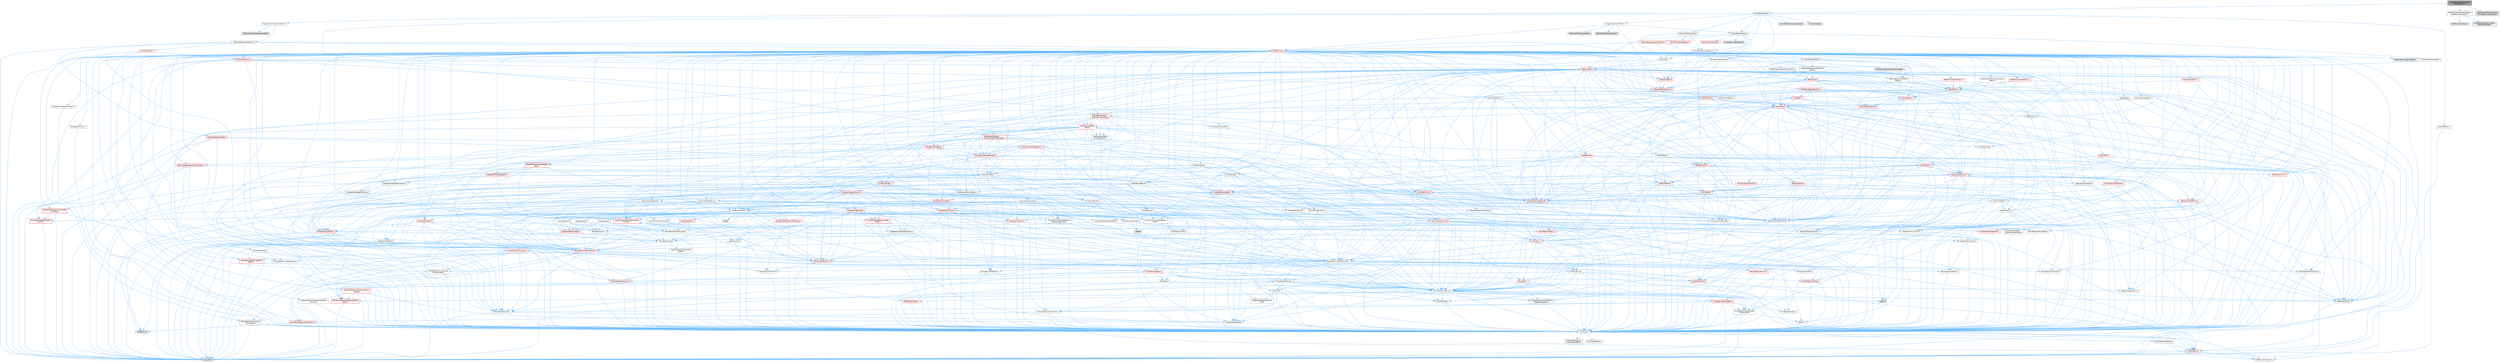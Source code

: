 digraph "SmartObjectWorldConditionSlotTagQuery.h"
{
 // INTERACTIVE_SVG=YES
 // LATEX_PDF_SIZE
  bgcolor="transparent";
  edge [fontname=Helvetica,fontsize=10,labelfontname=Helvetica,labelfontsize=10];
  node [fontname=Helvetica,fontsize=10,shape=box,height=0.2,width=0.4];
  Node1 [id="Node000001",label="SmartObjectWorldCondition\lSlotTagQuery.h",height=0.2,width=0.4,color="gray40", fillcolor="grey60", style="filled", fontcolor="black",tooltip=" "];
  Node1 -> Node2 [id="edge1_Node000001_Node000002",color="steelblue1",style="solid",tooltip=" "];
  Node2 [id="Node000002",label="SmartObjectTypes.h",height=0.2,width=0.4,color="grey40", fillcolor="white", style="filled",URL="$d4/d09/SmartObjectTypes_8h.html",tooltip=" "];
  Node2 -> Node3 [id="edge2_Node000002_Node000003",color="steelblue1",style="solid",tooltip=" "];
  Node3 [id="Node000003",label="CollisionShape.h",height=0.2,width=0.4,color="grey60", fillcolor="#E0E0E0", style="filled",tooltip=" "];
  Node2 -> Node4 [id="edge3_Node000002_Node000004",color="steelblue1",style="solid",tooltip=" "];
  Node4 [id="Node000004",label="Containers/ArrayView.h",height=0.2,width=0.4,color="grey40", fillcolor="white", style="filled",URL="$d7/df4/ArrayView_8h.html",tooltip=" "];
  Node4 -> Node5 [id="edge4_Node000004_Node000005",color="steelblue1",style="solid",tooltip=" "];
  Node5 [id="Node000005",label="CoreTypes.h",height=0.2,width=0.4,color="grey40", fillcolor="white", style="filled",URL="$dc/dec/CoreTypes_8h.html",tooltip=" "];
  Node5 -> Node6 [id="edge5_Node000005_Node000006",color="steelblue1",style="solid",tooltip=" "];
  Node6 [id="Node000006",label="HAL/Platform.h",height=0.2,width=0.4,color="red", fillcolor="#FFF0F0", style="filled",URL="$d9/dd0/Platform_8h.html",tooltip=" "];
  Node6 -> Node9 [id="edge6_Node000006_Node000009",color="steelblue1",style="solid",tooltip=" "];
  Node9 [id="Node000009",label="type_traits",height=0.2,width=0.4,color="grey60", fillcolor="#E0E0E0", style="filled",tooltip=" "];
  Node6 -> Node10 [id="edge7_Node000006_Node000010",color="steelblue1",style="solid",tooltip=" "];
  Node10 [id="Node000010",label="PreprocessorHelpers.h",height=0.2,width=0.4,color="grey40", fillcolor="white", style="filled",URL="$db/ddb/PreprocessorHelpers_8h.html",tooltip=" "];
  Node5 -> Node16 [id="edge8_Node000005_Node000016",color="steelblue1",style="solid",tooltip=" "];
  Node16 [id="Node000016",label="ProfilingDebugging\l/UMemoryDefines.h",height=0.2,width=0.4,color="grey40", fillcolor="white", style="filled",URL="$d2/da2/UMemoryDefines_8h.html",tooltip=" "];
  Node5 -> Node17 [id="edge9_Node000005_Node000017",color="steelblue1",style="solid",tooltip=" "];
  Node17 [id="Node000017",label="Misc/CoreMiscDefines.h",height=0.2,width=0.4,color="grey40", fillcolor="white", style="filled",URL="$da/d38/CoreMiscDefines_8h.html",tooltip=" "];
  Node17 -> Node6 [id="edge10_Node000017_Node000006",color="steelblue1",style="solid",tooltip=" "];
  Node17 -> Node10 [id="edge11_Node000017_Node000010",color="steelblue1",style="solid",tooltip=" "];
  Node5 -> Node18 [id="edge12_Node000005_Node000018",color="steelblue1",style="solid",tooltip=" "];
  Node18 [id="Node000018",label="Misc/CoreDefines.h",height=0.2,width=0.4,color="grey40", fillcolor="white", style="filled",URL="$d3/dd2/CoreDefines_8h.html",tooltip=" "];
  Node4 -> Node19 [id="edge13_Node000004_Node000019",color="steelblue1",style="solid",tooltip=" "];
  Node19 [id="Node000019",label="Containers/ContainersFwd.h",height=0.2,width=0.4,color="grey40", fillcolor="white", style="filled",URL="$d4/d0a/ContainersFwd_8h.html",tooltip=" "];
  Node19 -> Node6 [id="edge14_Node000019_Node000006",color="steelblue1",style="solid",tooltip=" "];
  Node19 -> Node5 [id="edge15_Node000019_Node000005",color="steelblue1",style="solid",tooltip=" "];
  Node19 -> Node20 [id="edge16_Node000019_Node000020",color="steelblue1",style="solid",tooltip=" "];
  Node20 [id="Node000020",label="Traits/IsContiguousContainer.h",height=0.2,width=0.4,color="red", fillcolor="#FFF0F0", style="filled",URL="$d5/d3c/IsContiguousContainer_8h.html",tooltip=" "];
  Node20 -> Node5 [id="edge17_Node000020_Node000005",color="steelblue1",style="solid",tooltip=" "];
  Node20 -> Node22 [id="edge18_Node000020_Node000022",color="steelblue1",style="solid",tooltip=" "];
  Node22 [id="Node000022",label="initializer_list",height=0.2,width=0.4,color="grey60", fillcolor="#E0E0E0", style="filled",tooltip=" "];
  Node4 -> Node23 [id="edge19_Node000004_Node000023",color="steelblue1",style="solid",tooltip=" "];
  Node23 [id="Node000023",label="Misc/AssertionMacros.h",height=0.2,width=0.4,color="grey40", fillcolor="white", style="filled",URL="$d0/dfa/AssertionMacros_8h.html",tooltip=" "];
  Node23 -> Node5 [id="edge20_Node000023_Node000005",color="steelblue1",style="solid",tooltip=" "];
  Node23 -> Node6 [id="edge21_Node000023_Node000006",color="steelblue1",style="solid",tooltip=" "];
  Node23 -> Node24 [id="edge22_Node000023_Node000024",color="steelblue1",style="solid",tooltip=" "];
  Node24 [id="Node000024",label="HAL/PlatformMisc.h",height=0.2,width=0.4,color="red", fillcolor="#FFF0F0", style="filled",URL="$d0/df5/PlatformMisc_8h.html",tooltip=" "];
  Node24 -> Node5 [id="edge23_Node000024_Node000005",color="steelblue1",style="solid",tooltip=" "];
  Node23 -> Node10 [id="edge24_Node000023_Node000010",color="steelblue1",style="solid",tooltip=" "];
  Node23 -> Node56 [id="edge25_Node000023_Node000056",color="steelblue1",style="solid",tooltip=" "];
  Node56 [id="Node000056",label="Templates/EnableIf.h",height=0.2,width=0.4,color="grey40", fillcolor="white", style="filled",URL="$d7/d60/EnableIf_8h.html",tooltip=" "];
  Node56 -> Node5 [id="edge26_Node000056_Node000005",color="steelblue1",style="solid",tooltip=" "];
  Node23 -> Node57 [id="edge27_Node000023_Node000057",color="steelblue1",style="solid",tooltip=" "];
  Node57 [id="Node000057",label="Templates/IsArrayOrRefOf\lTypeByPredicate.h",height=0.2,width=0.4,color="grey40", fillcolor="white", style="filled",URL="$d6/da1/IsArrayOrRefOfTypeByPredicate_8h.html",tooltip=" "];
  Node57 -> Node5 [id="edge28_Node000057_Node000005",color="steelblue1",style="solid",tooltip=" "];
  Node23 -> Node58 [id="edge29_Node000023_Node000058",color="steelblue1",style="solid",tooltip=" "];
  Node58 [id="Node000058",label="Templates/IsValidVariadic\lFunctionArg.h",height=0.2,width=0.4,color="grey40", fillcolor="white", style="filled",URL="$d0/dc8/IsValidVariadicFunctionArg_8h.html",tooltip=" "];
  Node58 -> Node5 [id="edge30_Node000058_Node000005",color="steelblue1",style="solid",tooltip=" "];
  Node58 -> Node59 [id="edge31_Node000058_Node000059",color="steelblue1",style="solid",tooltip=" "];
  Node59 [id="Node000059",label="IsEnum.h",height=0.2,width=0.4,color="grey40", fillcolor="white", style="filled",URL="$d4/de5/IsEnum_8h.html",tooltip=" "];
  Node58 -> Node9 [id="edge32_Node000058_Node000009",color="steelblue1",style="solid",tooltip=" "];
  Node23 -> Node60 [id="edge33_Node000023_Node000060",color="steelblue1",style="solid",tooltip=" "];
  Node60 [id="Node000060",label="Traits/IsCharEncodingCompatible\lWith.h",height=0.2,width=0.4,color="red", fillcolor="#FFF0F0", style="filled",URL="$df/dd1/IsCharEncodingCompatibleWith_8h.html",tooltip=" "];
  Node60 -> Node9 [id="edge34_Node000060_Node000009",color="steelblue1",style="solid",tooltip=" "];
  Node23 -> Node62 [id="edge35_Node000023_Node000062",color="steelblue1",style="solid",tooltip=" "];
  Node62 [id="Node000062",label="Misc/VarArgs.h",height=0.2,width=0.4,color="grey40", fillcolor="white", style="filled",URL="$d5/d6f/VarArgs_8h.html",tooltip=" "];
  Node62 -> Node5 [id="edge36_Node000062_Node000005",color="steelblue1",style="solid",tooltip=" "];
  Node23 -> Node63 [id="edge37_Node000023_Node000063",color="steelblue1",style="solid",tooltip=" "];
  Node63 [id="Node000063",label="String/FormatStringSan.h",height=0.2,width=0.4,color="red", fillcolor="#FFF0F0", style="filled",URL="$d3/d8b/FormatStringSan_8h.html",tooltip=" "];
  Node63 -> Node9 [id="edge38_Node000063_Node000009",color="steelblue1",style="solid",tooltip=" "];
  Node63 -> Node5 [id="edge39_Node000063_Node000005",color="steelblue1",style="solid",tooltip=" "];
  Node63 -> Node64 [id="edge40_Node000063_Node000064",color="steelblue1",style="solid",tooltip=" "];
  Node64 [id="Node000064",label="Templates/Requires.h",height=0.2,width=0.4,color="grey40", fillcolor="white", style="filled",URL="$dc/d96/Requires_8h.html",tooltip=" "];
  Node64 -> Node56 [id="edge41_Node000064_Node000056",color="steelblue1",style="solid",tooltip=" "];
  Node64 -> Node9 [id="edge42_Node000064_Node000009",color="steelblue1",style="solid",tooltip=" "];
  Node63 -> Node65 [id="edge43_Node000063_Node000065",color="steelblue1",style="solid",tooltip=" "];
  Node65 [id="Node000065",label="Templates/Identity.h",height=0.2,width=0.4,color="grey40", fillcolor="white", style="filled",URL="$d0/dd5/Identity_8h.html",tooltip=" "];
  Node63 -> Node58 [id="edge44_Node000063_Node000058",color="steelblue1",style="solid",tooltip=" "];
  Node63 -> Node19 [id="edge45_Node000063_Node000019",color="steelblue1",style="solid",tooltip=" "];
  Node23 -> Node69 [id="edge46_Node000023_Node000069",color="steelblue1",style="solid",tooltip=" "];
  Node69 [id="Node000069",label="atomic",height=0.2,width=0.4,color="grey60", fillcolor="#E0E0E0", style="filled",tooltip=" "];
  Node4 -> Node70 [id="edge47_Node000004_Node000070",color="steelblue1",style="solid",tooltip=" "];
  Node70 [id="Node000070",label="Misc/ReverseIterate.h",height=0.2,width=0.4,color="grey40", fillcolor="white", style="filled",URL="$db/de3/ReverseIterate_8h.html",tooltip=" "];
  Node70 -> Node6 [id="edge48_Node000070_Node000006",color="steelblue1",style="solid",tooltip=" "];
  Node70 -> Node71 [id="edge49_Node000070_Node000071",color="steelblue1",style="solid",tooltip=" "];
  Node71 [id="Node000071",label="iterator",height=0.2,width=0.4,color="grey60", fillcolor="#E0E0E0", style="filled",tooltip=" "];
  Node4 -> Node72 [id="edge50_Node000004_Node000072",color="steelblue1",style="solid",tooltip=" "];
  Node72 [id="Node000072",label="Misc/IntrusiveUnsetOptional\lState.h",height=0.2,width=0.4,color="grey40", fillcolor="white", style="filled",URL="$d2/d0a/IntrusiveUnsetOptionalState_8h.html",tooltip=" "];
  Node72 -> Node73 [id="edge51_Node000072_Node000073",color="steelblue1",style="solid",tooltip=" "];
  Node73 [id="Node000073",label="Misc/OptionalFwd.h",height=0.2,width=0.4,color="grey40", fillcolor="white", style="filled",URL="$dc/d50/OptionalFwd_8h.html",tooltip=" "];
  Node4 -> Node74 [id="edge52_Node000004_Node000074",color="steelblue1",style="solid",tooltip=" "];
  Node74 [id="Node000074",label="Templates/Invoke.h",height=0.2,width=0.4,color="grey40", fillcolor="white", style="filled",URL="$d7/deb/Invoke_8h.html",tooltip=" "];
  Node74 -> Node5 [id="edge53_Node000074_Node000005",color="steelblue1",style="solid",tooltip=" "];
  Node74 -> Node75 [id="edge54_Node000074_Node000075",color="steelblue1",style="solid",tooltip=" "];
  Node75 [id="Node000075",label="Traits/MemberFunctionPtr\lOuter.h",height=0.2,width=0.4,color="grey40", fillcolor="white", style="filled",URL="$db/da7/MemberFunctionPtrOuter_8h.html",tooltip=" "];
  Node74 -> Node76 [id="edge55_Node000074_Node000076",color="steelblue1",style="solid",tooltip=" "];
  Node76 [id="Node000076",label="Templates/UnrealTemplate.h",height=0.2,width=0.4,color="red", fillcolor="#FFF0F0", style="filled",URL="$d4/d24/UnrealTemplate_8h.html",tooltip=" "];
  Node76 -> Node5 [id="edge56_Node000076_Node000005",color="steelblue1",style="solid",tooltip=" "];
  Node76 -> Node77 [id="edge57_Node000076_Node000077",color="steelblue1",style="solid",tooltip=" "];
  Node77 [id="Node000077",label="Templates/IsPointer.h",height=0.2,width=0.4,color="grey40", fillcolor="white", style="filled",URL="$d7/d05/IsPointer_8h.html",tooltip=" "];
  Node77 -> Node5 [id="edge58_Node000077_Node000005",color="steelblue1",style="solid",tooltip=" "];
  Node76 -> Node78 [id="edge59_Node000076_Node000078",color="steelblue1",style="solid",tooltip=" "];
  Node78 [id="Node000078",label="HAL/UnrealMemory.h",height=0.2,width=0.4,color="red", fillcolor="#FFF0F0", style="filled",URL="$d9/d96/UnrealMemory_8h.html",tooltip=" "];
  Node78 -> Node5 [id="edge60_Node000078_Node000005",color="steelblue1",style="solid",tooltip=" "];
  Node78 -> Node82 [id="edge61_Node000078_Node000082",color="steelblue1",style="solid",tooltip=" "];
  Node82 [id="Node000082",label="HAL/MemoryBase.h",height=0.2,width=0.4,color="red", fillcolor="#FFF0F0", style="filled",URL="$d6/d9f/MemoryBase_8h.html",tooltip=" "];
  Node82 -> Node5 [id="edge62_Node000082_Node000005",color="steelblue1",style="solid",tooltip=" "];
  Node82 -> Node49 [id="edge63_Node000082_Node000049",color="steelblue1",style="solid",tooltip=" "];
  Node49 [id="Node000049",label="HAL/PlatformAtomics.h",height=0.2,width=0.4,color="red", fillcolor="#FFF0F0", style="filled",URL="$d3/d36/PlatformAtomics_8h.html",tooltip=" "];
  Node49 -> Node5 [id="edge64_Node000049_Node000005",color="steelblue1",style="solid",tooltip=" "];
  Node82 -> Node32 [id="edge65_Node000082_Node000032",color="steelblue1",style="solid",tooltip=" "];
  Node32 [id="Node000032",label="HAL/PlatformCrt.h",height=0.2,width=0.4,color="red", fillcolor="#FFF0F0", style="filled",URL="$d8/d75/PlatformCrt_8h.html",tooltip=" "];
  Node82 -> Node83 [id="edge66_Node000082_Node000083",color="steelblue1",style="solid",tooltip=" "];
  Node83 [id="Node000083",label="Misc/Exec.h",height=0.2,width=0.4,color="grey40", fillcolor="white", style="filled",URL="$de/ddb/Exec_8h.html",tooltip=" "];
  Node83 -> Node5 [id="edge67_Node000083_Node000005",color="steelblue1",style="solid",tooltip=" "];
  Node83 -> Node23 [id="edge68_Node000083_Node000023",color="steelblue1",style="solid",tooltip=" "];
  Node82 -> Node84 [id="edge69_Node000082_Node000084",color="steelblue1",style="solid",tooltip=" "];
  Node84 [id="Node000084",label="Misc/OutputDevice.h",height=0.2,width=0.4,color="grey40", fillcolor="white", style="filled",URL="$d7/d32/OutputDevice_8h.html",tooltip=" "];
  Node84 -> Node28 [id="edge70_Node000084_Node000028",color="steelblue1",style="solid",tooltip=" "];
  Node28 [id="Node000028",label="CoreFwd.h",height=0.2,width=0.4,color="grey40", fillcolor="white", style="filled",URL="$d1/d1e/CoreFwd_8h.html",tooltip=" "];
  Node28 -> Node5 [id="edge71_Node000028_Node000005",color="steelblue1",style="solid",tooltip=" "];
  Node28 -> Node19 [id="edge72_Node000028_Node000019",color="steelblue1",style="solid",tooltip=" "];
  Node28 -> Node29 [id="edge73_Node000028_Node000029",color="steelblue1",style="solid",tooltip=" "];
  Node29 [id="Node000029",label="Math/MathFwd.h",height=0.2,width=0.4,color="grey40", fillcolor="white", style="filled",URL="$d2/d10/MathFwd_8h.html",tooltip=" "];
  Node29 -> Node6 [id="edge74_Node000029_Node000006",color="steelblue1",style="solid",tooltip=" "];
  Node28 -> Node30 [id="edge75_Node000028_Node000030",color="steelblue1",style="solid",tooltip=" "];
  Node30 [id="Node000030",label="UObject/UObjectHierarchy\lFwd.h",height=0.2,width=0.4,color="grey40", fillcolor="white", style="filled",URL="$d3/d13/UObjectHierarchyFwd_8h.html",tooltip=" "];
  Node84 -> Node5 [id="edge76_Node000084_Node000005",color="steelblue1",style="solid",tooltip=" "];
  Node84 -> Node85 [id="edge77_Node000084_Node000085",color="steelblue1",style="solid",tooltip=" "];
  Node85 [id="Node000085",label="Logging/LogVerbosity.h",height=0.2,width=0.4,color="grey40", fillcolor="white", style="filled",URL="$d2/d8f/LogVerbosity_8h.html",tooltip=" "];
  Node85 -> Node5 [id="edge78_Node000085_Node000005",color="steelblue1",style="solid",tooltip=" "];
  Node84 -> Node62 [id="edge79_Node000084_Node000062",color="steelblue1",style="solid",tooltip=" "];
  Node84 -> Node57 [id="edge80_Node000084_Node000057",color="steelblue1",style="solid",tooltip=" "];
  Node84 -> Node58 [id="edge81_Node000084_Node000058",color="steelblue1",style="solid",tooltip=" "];
  Node84 -> Node60 [id="edge82_Node000084_Node000060",color="steelblue1",style="solid",tooltip=" "];
  Node78 -> Node95 [id="edge83_Node000078_Node000095",color="steelblue1",style="solid",tooltip=" "];
  Node95 [id="Node000095",label="HAL/PlatformMemory.h",height=0.2,width=0.4,color="red", fillcolor="#FFF0F0", style="filled",URL="$de/d68/PlatformMemory_8h.html",tooltip=" "];
  Node95 -> Node5 [id="edge84_Node000095_Node000005",color="steelblue1",style="solid",tooltip=" "];
  Node78 -> Node77 [id="edge85_Node000078_Node000077",color="steelblue1",style="solid",tooltip=" "];
  Node76 -> Node100 [id="edge86_Node000076_Node000100",color="steelblue1",style="solid",tooltip=" "];
  Node100 [id="Node000100",label="Templates/UnrealTypeTraits.h",height=0.2,width=0.4,color="grey40", fillcolor="white", style="filled",URL="$d2/d2d/UnrealTypeTraits_8h.html",tooltip=" "];
  Node100 -> Node5 [id="edge87_Node000100_Node000005",color="steelblue1",style="solid",tooltip=" "];
  Node100 -> Node77 [id="edge88_Node000100_Node000077",color="steelblue1",style="solid",tooltip=" "];
  Node100 -> Node23 [id="edge89_Node000100_Node000023",color="steelblue1",style="solid",tooltip=" "];
  Node100 -> Node91 [id="edge90_Node000100_Node000091",color="steelblue1",style="solid",tooltip=" "];
  Node91 [id="Node000091",label="Templates/AndOrNot.h",height=0.2,width=0.4,color="grey40", fillcolor="white", style="filled",URL="$db/d0a/AndOrNot_8h.html",tooltip=" "];
  Node91 -> Node5 [id="edge91_Node000091_Node000005",color="steelblue1",style="solid",tooltip=" "];
  Node100 -> Node56 [id="edge92_Node000100_Node000056",color="steelblue1",style="solid",tooltip=" "];
  Node100 -> Node101 [id="edge93_Node000100_Node000101",color="steelblue1",style="solid",tooltip=" "];
  Node101 [id="Node000101",label="Templates/IsArithmetic.h",height=0.2,width=0.4,color="grey40", fillcolor="white", style="filled",URL="$d2/d5d/IsArithmetic_8h.html",tooltip=" "];
  Node101 -> Node5 [id="edge94_Node000101_Node000005",color="steelblue1",style="solid",tooltip=" "];
  Node100 -> Node59 [id="edge95_Node000100_Node000059",color="steelblue1",style="solid",tooltip=" "];
  Node100 -> Node102 [id="edge96_Node000100_Node000102",color="steelblue1",style="solid",tooltip=" "];
  Node102 [id="Node000102",label="Templates/Models.h",height=0.2,width=0.4,color="grey40", fillcolor="white", style="filled",URL="$d3/d0c/Models_8h.html",tooltip=" "];
  Node102 -> Node65 [id="edge97_Node000102_Node000065",color="steelblue1",style="solid",tooltip=" "];
  Node100 -> Node103 [id="edge98_Node000100_Node000103",color="steelblue1",style="solid",tooltip=" "];
  Node103 [id="Node000103",label="Templates/IsPODType.h",height=0.2,width=0.4,color="grey40", fillcolor="white", style="filled",URL="$d7/db1/IsPODType_8h.html",tooltip=" "];
  Node103 -> Node5 [id="edge99_Node000103_Node000005",color="steelblue1",style="solid",tooltip=" "];
  Node100 -> Node104 [id="edge100_Node000100_Node000104",color="steelblue1",style="solid",tooltip=" "];
  Node104 [id="Node000104",label="Templates/IsUECoreType.h",height=0.2,width=0.4,color="grey40", fillcolor="white", style="filled",URL="$d1/db8/IsUECoreType_8h.html",tooltip=" "];
  Node104 -> Node5 [id="edge101_Node000104_Node000005",color="steelblue1",style="solid",tooltip=" "];
  Node104 -> Node9 [id="edge102_Node000104_Node000009",color="steelblue1",style="solid",tooltip=" "];
  Node100 -> Node92 [id="edge103_Node000100_Node000092",color="steelblue1",style="solid",tooltip=" "];
  Node92 [id="Node000092",label="Templates/IsTriviallyCopy\lConstructible.h",height=0.2,width=0.4,color="grey40", fillcolor="white", style="filled",URL="$d3/d78/IsTriviallyCopyConstructible_8h.html",tooltip=" "];
  Node92 -> Node5 [id="edge104_Node000092_Node000005",color="steelblue1",style="solid",tooltip=" "];
  Node92 -> Node9 [id="edge105_Node000092_Node000009",color="steelblue1",style="solid",tooltip=" "];
  Node76 -> Node105 [id="edge106_Node000076_Node000105",color="steelblue1",style="solid",tooltip=" "];
  Node105 [id="Node000105",label="Templates/RemoveReference.h",height=0.2,width=0.4,color="grey40", fillcolor="white", style="filled",URL="$da/dbe/RemoveReference_8h.html",tooltip=" "];
  Node105 -> Node5 [id="edge107_Node000105_Node000005",color="steelblue1",style="solid",tooltip=" "];
  Node76 -> Node64 [id="edge108_Node000076_Node000064",color="steelblue1",style="solid",tooltip=" "];
  Node76 -> Node106 [id="edge109_Node000076_Node000106",color="steelblue1",style="solid",tooltip=" "];
  Node106 [id="Node000106",label="Templates/TypeCompatible\lBytes.h",height=0.2,width=0.4,color="red", fillcolor="#FFF0F0", style="filled",URL="$df/d0a/TypeCompatibleBytes_8h.html",tooltip=" "];
  Node106 -> Node5 [id="edge110_Node000106_Node000005",color="steelblue1",style="solid",tooltip=" "];
  Node106 -> Node9 [id="edge111_Node000106_Node000009",color="steelblue1",style="solid",tooltip=" "];
  Node76 -> Node65 [id="edge112_Node000076_Node000065",color="steelblue1",style="solid",tooltip=" "];
  Node76 -> Node20 [id="edge113_Node000076_Node000020",color="steelblue1",style="solid",tooltip=" "];
  Node76 -> Node9 [id="edge114_Node000076_Node000009",color="steelblue1",style="solid",tooltip=" "];
  Node74 -> Node9 [id="edge115_Node000074_Node000009",color="steelblue1",style="solid",tooltip=" "];
  Node4 -> Node100 [id="edge116_Node000004_Node000100",color="steelblue1",style="solid",tooltip=" "];
  Node4 -> Node27 [id="edge117_Node000004_Node000027",color="steelblue1",style="solid",tooltip=" "];
  Node27 [id="Node000027",label="Traits/ElementType.h",height=0.2,width=0.4,color="grey40", fillcolor="white", style="filled",URL="$d5/d4f/ElementType_8h.html",tooltip=" "];
  Node27 -> Node6 [id="edge118_Node000027_Node000006",color="steelblue1",style="solid",tooltip=" "];
  Node27 -> Node22 [id="edge119_Node000027_Node000022",color="steelblue1",style="solid",tooltip=" "];
  Node27 -> Node9 [id="edge120_Node000027_Node000009",color="steelblue1",style="solid",tooltip=" "];
  Node4 -> Node108 [id="edge121_Node000004_Node000108",color="steelblue1",style="solid",tooltip=" "];
  Node108 [id="Node000108",label="Containers/Array.h",height=0.2,width=0.4,color="grey40", fillcolor="white", style="filled",URL="$df/dd0/Array_8h.html",tooltip=" "];
  Node108 -> Node5 [id="edge122_Node000108_Node000005",color="steelblue1",style="solid",tooltip=" "];
  Node108 -> Node23 [id="edge123_Node000108_Node000023",color="steelblue1",style="solid",tooltip=" "];
  Node108 -> Node72 [id="edge124_Node000108_Node000072",color="steelblue1",style="solid",tooltip=" "];
  Node108 -> Node70 [id="edge125_Node000108_Node000070",color="steelblue1",style="solid",tooltip=" "];
  Node108 -> Node78 [id="edge126_Node000108_Node000078",color="steelblue1",style="solid",tooltip=" "];
  Node108 -> Node100 [id="edge127_Node000108_Node000100",color="steelblue1",style="solid",tooltip=" "];
  Node108 -> Node76 [id="edge128_Node000108_Node000076",color="steelblue1",style="solid",tooltip=" "];
  Node108 -> Node109 [id="edge129_Node000108_Node000109",color="steelblue1",style="solid",tooltip=" "];
  Node109 [id="Node000109",label="Containers/AllowShrinking.h",height=0.2,width=0.4,color="grey40", fillcolor="white", style="filled",URL="$d7/d1a/AllowShrinking_8h.html",tooltip=" "];
  Node109 -> Node5 [id="edge130_Node000109_Node000005",color="steelblue1",style="solid",tooltip=" "];
  Node108 -> Node110 [id="edge131_Node000108_Node000110",color="steelblue1",style="solid",tooltip=" "];
  Node110 [id="Node000110",label="Containers/ContainerAllocation\lPolicies.h",height=0.2,width=0.4,color="red", fillcolor="#FFF0F0", style="filled",URL="$d7/dff/ContainerAllocationPolicies_8h.html",tooltip=" "];
  Node110 -> Node5 [id="edge132_Node000110_Node000005",color="steelblue1",style="solid",tooltip=" "];
  Node110 -> Node110 [id="edge133_Node000110_Node000110",color="steelblue1",style="solid",tooltip=" "];
  Node110 -> Node112 [id="edge134_Node000110_Node000112",color="steelblue1",style="solid",tooltip=" "];
  Node112 [id="Node000112",label="HAL/PlatformMath.h",height=0.2,width=0.4,color="red", fillcolor="#FFF0F0", style="filled",URL="$dc/d53/PlatformMath_8h.html",tooltip=" "];
  Node112 -> Node5 [id="edge135_Node000112_Node000005",color="steelblue1",style="solid",tooltip=" "];
  Node110 -> Node78 [id="edge136_Node000110_Node000078",color="steelblue1",style="solid",tooltip=" "];
  Node110 -> Node42 [id="edge137_Node000110_Node000042",color="steelblue1",style="solid",tooltip=" "];
  Node42 [id="Node000042",label="Math/NumericLimits.h",height=0.2,width=0.4,color="grey40", fillcolor="white", style="filled",URL="$df/d1b/NumericLimits_8h.html",tooltip=" "];
  Node42 -> Node5 [id="edge138_Node000042_Node000005",color="steelblue1",style="solid",tooltip=" "];
  Node110 -> Node23 [id="edge139_Node000110_Node000023",color="steelblue1",style="solid",tooltip=" "];
  Node110 -> Node121 [id="edge140_Node000110_Node000121",color="steelblue1",style="solid",tooltip=" "];
  Node121 [id="Node000121",label="Templates/MemoryOps.h",height=0.2,width=0.4,color="red", fillcolor="#FFF0F0", style="filled",URL="$db/dea/MemoryOps_8h.html",tooltip=" "];
  Node121 -> Node5 [id="edge141_Node000121_Node000005",color="steelblue1",style="solid",tooltip=" "];
  Node121 -> Node78 [id="edge142_Node000121_Node000078",color="steelblue1",style="solid",tooltip=" "];
  Node121 -> Node93 [id="edge143_Node000121_Node000093",color="steelblue1",style="solid",tooltip=" "];
  Node93 [id="Node000093",label="Templates/IsTriviallyCopy\lAssignable.h",height=0.2,width=0.4,color="grey40", fillcolor="white", style="filled",URL="$d2/df2/IsTriviallyCopyAssignable_8h.html",tooltip=" "];
  Node93 -> Node5 [id="edge144_Node000093_Node000005",color="steelblue1",style="solid",tooltip=" "];
  Node93 -> Node9 [id="edge145_Node000093_Node000009",color="steelblue1",style="solid",tooltip=" "];
  Node121 -> Node92 [id="edge146_Node000121_Node000092",color="steelblue1",style="solid",tooltip=" "];
  Node121 -> Node64 [id="edge147_Node000121_Node000064",color="steelblue1",style="solid",tooltip=" "];
  Node121 -> Node100 [id="edge148_Node000121_Node000100",color="steelblue1",style="solid",tooltip=" "];
  Node121 -> Node9 [id="edge149_Node000121_Node000009",color="steelblue1",style="solid",tooltip=" "];
  Node110 -> Node106 [id="edge150_Node000110_Node000106",color="steelblue1",style="solid",tooltip=" "];
  Node110 -> Node9 [id="edge151_Node000110_Node000009",color="steelblue1",style="solid",tooltip=" "];
  Node108 -> Node122 [id="edge152_Node000108_Node000122",color="steelblue1",style="solid",tooltip=" "];
  Node122 [id="Node000122",label="Containers/ContainerElement\lTypeCompatibility.h",height=0.2,width=0.4,color="grey40", fillcolor="white", style="filled",URL="$df/ddf/ContainerElementTypeCompatibility_8h.html",tooltip=" "];
  Node122 -> Node5 [id="edge153_Node000122_Node000005",color="steelblue1",style="solid",tooltip=" "];
  Node122 -> Node100 [id="edge154_Node000122_Node000100",color="steelblue1",style="solid",tooltip=" "];
  Node108 -> Node123 [id="edge155_Node000108_Node000123",color="steelblue1",style="solid",tooltip=" "];
  Node123 [id="Node000123",label="Serialization/Archive.h",height=0.2,width=0.4,color="red", fillcolor="#FFF0F0", style="filled",URL="$d7/d3b/Archive_8h.html",tooltip=" "];
  Node123 -> Node28 [id="edge156_Node000123_Node000028",color="steelblue1",style="solid",tooltip=" "];
  Node123 -> Node5 [id="edge157_Node000123_Node000005",color="steelblue1",style="solid",tooltip=" "];
  Node123 -> Node124 [id="edge158_Node000123_Node000124",color="steelblue1",style="solid",tooltip=" "];
  Node124 [id="Node000124",label="HAL/PlatformProperties.h",height=0.2,width=0.4,color="red", fillcolor="#FFF0F0", style="filled",URL="$d9/db0/PlatformProperties_8h.html",tooltip=" "];
  Node124 -> Node5 [id="edge159_Node000124_Node000005",color="steelblue1",style="solid",tooltip=" "];
  Node123 -> Node127 [id="edge160_Node000123_Node000127",color="steelblue1",style="solid",tooltip=" "];
  Node127 [id="Node000127",label="Internationalization\l/TextNamespaceFwd.h",height=0.2,width=0.4,color="grey40", fillcolor="white", style="filled",URL="$d8/d97/TextNamespaceFwd_8h.html",tooltip=" "];
  Node127 -> Node5 [id="edge161_Node000127_Node000005",color="steelblue1",style="solid",tooltip=" "];
  Node123 -> Node29 [id="edge162_Node000123_Node000029",color="steelblue1",style="solid",tooltip=" "];
  Node123 -> Node23 [id="edge163_Node000123_Node000023",color="steelblue1",style="solid",tooltip=" "];
  Node123 -> Node128 [id="edge164_Node000123_Node000128",color="steelblue1",style="solid",tooltip=" "];
  Node128 [id="Node000128",label="Misc/EngineVersionBase.h",height=0.2,width=0.4,color="grey40", fillcolor="white", style="filled",URL="$d5/d2b/EngineVersionBase_8h.html",tooltip=" "];
  Node128 -> Node5 [id="edge165_Node000128_Node000005",color="steelblue1",style="solid",tooltip=" "];
  Node123 -> Node62 [id="edge166_Node000123_Node000062",color="steelblue1",style="solid",tooltip=" "];
  Node123 -> Node56 [id="edge167_Node000123_Node000056",color="steelblue1",style="solid",tooltip=" "];
  Node123 -> Node57 [id="edge168_Node000123_Node000057",color="steelblue1",style="solid",tooltip=" "];
  Node123 -> Node131 [id="edge169_Node000123_Node000131",color="steelblue1",style="solid",tooltip=" "];
  Node131 [id="Node000131",label="Templates/IsEnumClass.h",height=0.2,width=0.4,color="grey40", fillcolor="white", style="filled",URL="$d7/d15/IsEnumClass_8h.html",tooltip=" "];
  Node131 -> Node5 [id="edge170_Node000131_Node000005",color="steelblue1",style="solid",tooltip=" "];
  Node131 -> Node91 [id="edge171_Node000131_Node000091",color="steelblue1",style="solid",tooltip=" "];
  Node123 -> Node58 [id="edge172_Node000123_Node000058",color="steelblue1",style="solid",tooltip=" "];
  Node123 -> Node76 [id="edge173_Node000123_Node000076",color="steelblue1",style="solid",tooltip=" "];
  Node123 -> Node60 [id="edge174_Node000123_Node000060",color="steelblue1",style="solid",tooltip=" "];
  Node123 -> Node132 [id="edge175_Node000123_Node000132",color="steelblue1",style="solid",tooltip=" "];
  Node132 [id="Node000132",label="UObject/ObjectVersion.h",height=0.2,width=0.4,color="grey40", fillcolor="white", style="filled",URL="$da/d63/ObjectVersion_8h.html",tooltip=" "];
  Node132 -> Node5 [id="edge176_Node000132_Node000005",color="steelblue1",style="solid",tooltip=" "];
  Node108 -> Node133 [id="edge177_Node000108_Node000133",color="steelblue1",style="solid",tooltip=" "];
  Node133 [id="Node000133",label="Serialization/MemoryImage\lWriter.h",height=0.2,width=0.4,color="red", fillcolor="#FFF0F0", style="filled",URL="$d0/d08/MemoryImageWriter_8h.html",tooltip=" "];
  Node133 -> Node5 [id="edge178_Node000133_Node000005",color="steelblue1",style="solid",tooltip=" "];
  Node108 -> Node147 [id="edge179_Node000108_Node000147",color="steelblue1",style="solid",tooltip=" "];
  Node147 [id="Node000147",label="Algo/Heapify.h",height=0.2,width=0.4,color="grey40", fillcolor="white", style="filled",URL="$d0/d2a/Heapify_8h.html",tooltip=" "];
  Node147 -> Node148 [id="edge180_Node000147_Node000148",color="steelblue1",style="solid",tooltip=" "];
  Node148 [id="Node000148",label="Algo/Impl/BinaryHeap.h",height=0.2,width=0.4,color="red", fillcolor="#FFF0F0", style="filled",URL="$d7/da3/Algo_2Impl_2BinaryHeap_8h.html",tooltip=" "];
  Node148 -> Node74 [id="edge181_Node000148_Node000074",color="steelblue1",style="solid",tooltip=" "];
  Node148 -> Node9 [id="edge182_Node000148_Node000009",color="steelblue1",style="solid",tooltip=" "];
  Node147 -> Node151 [id="edge183_Node000147_Node000151",color="steelblue1",style="solid",tooltip=" "];
  Node151 [id="Node000151",label="Templates/IdentityFunctor.h",height=0.2,width=0.4,color="grey40", fillcolor="white", style="filled",URL="$d7/d2e/IdentityFunctor_8h.html",tooltip=" "];
  Node151 -> Node6 [id="edge184_Node000151_Node000006",color="steelblue1",style="solid",tooltip=" "];
  Node147 -> Node74 [id="edge185_Node000147_Node000074",color="steelblue1",style="solid",tooltip=" "];
  Node147 -> Node152 [id="edge186_Node000147_Node000152",color="steelblue1",style="solid",tooltip=" "];
  Node152 [id="Node000152",label="Templates/Less.h",height=0.2,width=0.4,color="grey40", fillcolor="white", style="filled",URL="$de/dc8/Less_8h.html",tooltip=" "];
  Node152 -> Node5 [id="edge187_Node000152_Node000005",color="steelblue1",style="solid",tooltip=" "];
  Node152 -> Node76 [id="edge188_Node000152_Node000076",color="steelblue1",style="solid",tooltip=" "];
  Node147 -> Node76 [id="edge189_Node000147_Node000076",color="steelblue1",style="solid",tooltip=" "];
  Node108 -> Node153 [id="edge190_Node000108_Node000153",color="steelblue1",style="solid",tooltip=" "];
  Node153 [id="Node000153",label="Algo/HeapSort.h",height=0.2,width=0.4,color="grey40", fillcolor="white", style="filled",URL="$d3/d92/HeapSort_8h.html",tooltip=" "];
  Node153 -> Node148 [id="edge191_Node000153_Node000148",color="steelblue1",style="solid",tooltip=" "];
  Node153 -> Node151 [id="edge192_Node000153_Node000151",color="steelblue1",style="solid",tooltip=" "];
  Node153 -> Node152 [id="edge193_Node000153_Node000152",color="steelblue1",style="solid",tooltip=" "];
  Node153 -> Node76 [id="edge194_Node000153_Node000076",color="steelblue1",style="solid",tooltip=" "];
  Node108 -> Node154 [id="edge195_Node000108_Node000154",color="steelblue1",style="solid",tooltip=" "];
  Node154 [id="Node000154",label="Algo/IsHeap.h",height=0.2,width=0.4,color="grey40", fillcolor="white", style="filled",URL="$de/d32/IsHeap_8h.html",tooltip=" "];
  Node154 -> Node148 [id="edge196_Node000154_Node000148",color="steelblue1",style="solid",tooltip=" "];
  Node154 -> Node151 [id="edge197_Node000154_Node000151",color="steelblue1",style="solid",tooltip=" "];
  Node154 -> Node74 [id="edge198_Node000154_Node000074",color="steelblue1",style="solid",tooltip=" "];
  Node154 -> Node152 [id="edge199_Node000154_Node000152",color="steelblue1",style="solid",tooltip=" "];
  Node154 -> Node76 [id="edge200_Node000154_Node000076",color="steelblue1",style="solid",tooltip=" "];
  Node108 -> Node148 [id="edge201_Node000108_Node000148",color="steelblue1",style="solid",tooltip=" "];
  Node108 -> Node155 [id="edge202_Node000108_Node000155",color="steelblue1",style="solid",tooltip=" "];
  Node155 [id="Node000155",label="Algo/StableSort.h",height=0.2,width=0.4,color="red", fillcolor="#FFF0F0", style="filled",URL="$d7/d3c/StableSort_8h.html",tooltip=" "];
  Node155 -> Node151 [id="edge203_Node000155_Node000151",color="steelblue1",style="solid",tooltip=" "];
  Node155 -> Node74 [id="edge204_Node000155_Node000074",color="steelblue1",style="solid",tooltip=" "];
  Node155 -> Node152 [id="edge205_Node000155_Node000152",color="steelblue1",style="solid",tooltip=" "];
  Node155 -> Node76 [id="edge206_Node000155_Node000076",color="steelblue1",style="solid",tooltip=" "];
  Node108 -> Node158 [id="edge207_Node000108_Node000158",color="steelblue1",style="solid",tooltip=" "];
  Node158 [id="Node000158",label="Concepts/GetTypeHashable.h",height=0.2,width=0.4,color="grey40", fillcolor="white", style="filled",URL="$d3/da2/GetTypeHashable_8h.html",tooltip=" "];
  Node158 -> Node5 [id="edge208_Node000158_Node000005",color="steelblue1",style="solid",tooltip=" "];
  Node158 -> Node138 [id="edge209_Node000158_Node000138",color="steelblue1",style="solid",tooltip=" "];
  Node138 [id="Node000138",label="Templates/TypeHash.h",height=0.2,width=0.4,color="red", fillcolor="#FFF0F0", style="filled",URL="$d1/d62/TypeHash_8h.html",tooltip=" "];
  Node138 -> Node5 [id="edge210_Node000138_Node000005",color="steelblue1",style="solid",tooltip=" "];
  Node138 -> Node64 [id="edge211_Node000138_Node000064",color="steelblue1",style="solid",tooltip=" "];
  Node138 -> Node139 [id="edge212_Node000138_Node000139",color="steelblue1",style="solid",tooltip=" "];
  Node139 [id="Node000139",label="Misc/Crc.h",height=0.2,width=0.4,color="red", fillcolor="#FFF0F0", style="filled",URL="$d4/dd2/Crc_8h.html",tooltip=" "];
  Node139 -> Node5 [id="edge213_Node000139_Node000005",color="steelblue1",style="solid",tooltip=" "];
  Node139 -> Node80 [id="edge214_Node000139_Node000080",color="steelblue1",style="solid",tooltip=" "];
  Node80 [id="Node000080",label="HAL/PlatformString.h",height=0.2,width=0.4,color="red", fillcolor="#FFF0F0", style="filled",URL="$db/db5/PlatformString_8h.html",tooltip=" "];
  Node80 -> Node5 [id="edge215_Node000080_Node000005",color="steelblue1",style="solid",tooltip=" "];
  Node139 -> Node23 [id="edge216_Node000139_Node000023",color="steelblue1",style="solid",tooltip=" "];
  Node139 -> Node140 [id="edge217_Node000139_Node000140",color="steelblue1",style="solid",tooltip=" "];
  Node140 [id="Node000140",label="Misc/CString.h",height=0.2,width=0.4,color="grey40", fillcolor="white", style="filled",URL="$d2/d49/CString_8h.html",tooltip=" "];
  Node140 -> Node5 [id="edge218_Node000140_Node000005",color="steelblue1",style="solid",tooltip=" "];
  Node140 -> Node32 [id="edge219_Node000140_Node000032",color="steelblue1",style="solid",tooltip=" "];
  Node140 -> Node80 [id="edge220_Node000140_Node000080",color="steelblue1",style="solid",tooltip=" "];
  Node140 -> Node23 [id="edge221_Node000140_Node000023",color="steelblue1",style="solid",tooltip=" "];
  Node140 -> Node141 [id="edge222_Node000140_Node000141",color="steelblue1",style="solid",tooltip=" "];
  Node141 [id="Node000141",label="Misc/Char.h",height=0.2,width=0.4,color="red", fillcolor="#FFF0F0", style="filled",URL="$d0/d58/Char_8h.html",tooltip=" "];
  Node141 -> Node5 [id="edge223_Node000141_Node000005",color="steelblue1",style="solid",tooltip=" "];
  Node141 -> Node9 [id="edge224_Node000141_Node000009",color="steelblue1",style="solid",tooltip=" "];
  Node140 -> Node62 [id="edge225_Node000140_Node000062",color="steelblue1",style="solid",tooltip=" "];
  Node140 -> Node57 [id="edge226_Node000140_Node000057",color="steelblue1",style="solid",tooltip=" "];
  Node140 -> Node58 [id="edge227_Node000140_Node000058",color="steelblue1",style="solid",tooltip=" "];
  Node140 -> Node60 [id="edge228_Node000140_Node000060",color="steelblue1",style="solid",tooltip=" "];
  Node139 -> Node141 [id="edge229_Node000139_Node000141",color="steelblue1",style="solid",tooltip=" "];
  Node139 -> Node100 [id="edge230_Node000139_Node000100",color="steelblue1",style="solid",tooltip=" "];
  Node138 -> Node9 [id="edge231_Node000138_Node000009",color="steelblue1",style="solid",tooltip=" "];
  Node108 -> Node151 [id="edge232_Node000108_Node000151",color="steelblue1",style="solid",tooltip=" "];
  Node108 -> Node74 [id="edge233_Node000108_Node000074",color="steelblue1",style="solid",tooltip=" "];
  Node108 -> Node152 [id="edge234_Node000108_Node000152",color="steelblue1",style="solid",tooltip=" "];
  Node108 -> Node159 [id="edge235_Node000108_Node000159",color="steelblue1",style="solid",tooltip=" "];
  Node159 [id="Node000159",label="Templates/LosesQualifiers\lFromTo.h",height=0.2,width=0.4,color="red", fillcolor="#FFF0F0", style="filled",URL="$d2/db3/LosesQualifiersFromTo_8h.html",tooltip=" "];
  Node159 -> Node9 [id="edge236_Node000159_Node000009",color="steelblue1",style="solid",tooltip=" "];
  Node108 -> Node64 [id="edge237_Node000108_Node000064",color="steelblue1",style="solid",tooltip=" "];
  Node108 -> Node160 [id="edge238_Node000108_Node000160",color="steelblue1",style="solid",tooltip=" "];
  Node160 [id="Node000160",label="Templates/Sorting.h",height=0.2,width=0.4,color="red", fillcolor="#FFF0F0", style="filled",URL="$d3/d9e/Sorting_8h.html",tooltip=" "];
  Node160 -> Node5 [id="edge239_Node000160_Node000005",color="steelblue1",style="solid",tooltip=" "];
  Node160 -> Node112 [id="edge240_Node000160_Node000112",color="steelblue1",style="solid",tooltip=" "];
  Node160 -> Node152 [id="edge241_Node000160_Node000152",color="steelblue1",style="solid",tooltip=" "];
  Node108 -> Node164 [id="edge242_Node000108_Node000164",color="steelblue1",style="solid",tooltip=" "];
  Node164 [id="Node000164",label="Templates/AlignmentTemplates.h",height=0.2,width=0.4,color="red", fillcolor="#FFF0F0", style="filled",URL="$dd/d32/AlignmentTemplates_8h.html",tooltip=" "];
  Node164 -> Node5 [id="edge243_Node000164_Node000005",color="steelblue1",style="solid",tooltip=" "];
  Node164 -> Node77 [id="edge244_Node000164_Node000077",color="steelblue1",style="solid",tooltip=" "];
  Node108 -> Node27 [id="edge245_Node000108_Node000027",color="steelblue1",style="solid",tooltip=" "];
  Node108 -> Node118 [id="edge246_Node000108_Node000118",color="steelblue1",style="solid",tooltip=" "];
  Node118 [id="Node000118",label="limits",height=0.2,width=0.4,color="grey60", fillcolor="#E0E0E0", style="filled",tooltip=" "];
  Node108 -> Node9 [id="edge247_Node000108_Node000009",color="steelblue1",style="solid",tooltip=" "];
  Node4 -> Node163 [id="edge248_Node000004_Node000163",color="steelblue1",style="solid",tooltip=" "];
  Node163 [id="Node000163",label="Math/UnrealMathUtility.h",height=0.2,width=0.4,color="grey40", fillcolor="white", style="filled",URL="$db/db8/UnrealMathUtility_8h.html",tooltip=" "];
  Node163 -> Node5 [id="edge249_Node000163_Node000005",color="steelblue1",style="solid",tooltip=" "];
  Node163 -> Node23 [id="edge250_Node000163_Node000023",color="steelblue1",style="solid",tooltip=" "];
  Node163 -> Node112 [id="edge251_Node000163_Node000112",color="steelblue1",style="solid",tooltip=" "];
  Node163 -> Node29 [id="edge252_Node000163_Node000029",color="steelblue1",style="solid",tooltip=" "];
  Node163 -> Node65 [id="edge253_Node000163_Node000065",color="steelblue1",style="solid",tooltip=" "];
  Node163 -> Node64 [id="edge254_Node000163_Node000064",color="steelblue1",style="solid",tooltip=" "];
  Node4 -> Node9 [id="edge255_Node000004_Node000009",color="steelblue1",style="solid",tooltip=" "];
  Node2 -> Node165 [id="edge256_Node000002_Node000165",color="steelblue1",style="solid",tooltip=" "];
  Node165 [id="Node000165",label="Engine/ActorInstanceHandle.h",height=0.2,width=0.4,color="grey40", fillcolor="white", style="filled",URL="$df/d4b/ActorInstanceHandle_8h.html",tooltip=" "];
  Node165 -> Node166 [id="edge257_Node000165_Node000166",color="steelblue1",style="solid",tooltip=" "];
  Node166 [id="Node000166",label="UObject/WeakInterfacePtr.h",height=0.2,width=0.4,color="grey40", fillcolor="white", style="filled",URL="$da/d4e/WeakInterfacePtr_8h.html",tooltip=" "];
  Node166 -> Node167 [id="edge258_Node000166_Node000167",color="steelblue1",style="solid",tooltip=" "];
  Node167 [id="Node000167",label="CoreMinimal.h",height=0.2,width=0.4,color="red", fillcolor="#FFF0F0", style="filled",URL="$d7/d67/CoreMinimal_8h.html",tooltip=" "];
  Node167 -> Node5 [id="edge259_Node000167_Node000005",color="steelblue1",style="solid",tooltip=" "];
  Node167 -> Node28 [id="edge260_Node000167_Node000028",color="steelblue1",style="solid",tooltip=" "];
  Node167 -> Node30 [id="edge261_Node000167_Node000030",color="steelblue1",style="solid",tooltip=" "];
  Node167 -> Node19 [id="edge262_Node000167_Node000019",color="steelblue1",style="solid",tooltip=" "];
  Node167 -> Node62 [id="edge263_Node000167_Node000062",color="steelblue1",style="solid",tooltip=" "];
  Node167 -> Node85 [id="edge264_Node000167_Node000085",color="steelblue1",style="solid",tooltip=" "];
  Node167 -> Node84 [id="edge265_Node000167_Node000084",color="steelblue1",style="solid",tooltip=" "];
  Node167 -> Node32 [id="edge266_Node000167_Node000032",color="steelblue1",style="solid",tooltip=" "];
  Node167 -> Node24 [id="edge267_Node000167_Node000024",color="steelblue1",style="solid",tooltip=" "];
  Node167 -> Node23 [id="edge268_Node000167_Node000023",color="steelblue1",style="solid",tooltip=" "];
  Node167 -> Node77 [id="edge269_Node000167_Node000077",color="steelblue1",style="solid",tooltip=" "];
  Node167 -> Node95 [id="edge270_Node000167_Node000095",color="steelblue1",style="solid",tooltip=" "];
  Node167 -> Node49 [id="edge271_Node000167_Node000049",color="steelblue1",style="solid",tooltip=" "];
  Node167 -> Node83 [id="edge272_Node000167_Node000083",color="steelblue1",style="solid",tooltip=" "];
  Node167 -> Node82 [id="edge273_Node000167_Node000082",color="steelblue1",style="solid",tooltip=" "];
  Node167 -> Node78 [id="edge274_Node000167_Node000078",color="steelblue1",style="solid",tooltip=" "];
  Node167 -> Node101 [id="edge275_Node000167_Node000101",color="steelblue1",style="solid",tooltip=" "];
  Node167 -> Node91 [id="edge276_Node000167_Node000091",color="steelblue1",style="solid",tooltip=" "];
  Node167 -> Node103 [id="edge277_Node000167_Node000103",color="steelblue1",style="solid",tooltip=" "];
  Node167 -> Node104 [id="edge278_Node000167_Node000104",color="steelblue1",style="solid",tooltip=" "];
  Node167 -> Node92 [id="edge279_Node000167_Node000092",color="steelblue1",style="solid",tooltip=" "];
  Node167 -> Node100 [id="edge280_Node000167_Node000100",color="steelblue1",style="solid",tooltip=" "];
  Node167 -> Node56 [id="edge281_Node000167_Node000056",color="steelblue1",style="solid",tooltip=" "];
  Node167 -> Node105 [id="edge282_Node000167_Node000105",color="steelblue1",style="solid",tooltip=" "];
  Node167 -> Node168 [id="edge283_Node000167_Node000168",color="steelblue1",style="solid",tooltip=" "];
  Node168 [id="Node000168",label="Templates/IntegralConstant.h",height=0.2,width=0.4,color="grey40", fillcolor="white", style="filled",URL="$db/d1b/IntegralConstant_8h.html",tooltip=" "];
  Node168 -> Node5 [id="edge284_Node000168_Node000005",color="steelblue1",style="solid",tooltip=" "];
  Node167 -> Node169 [id="edge285_Node000167_Node000169",color="steelblue1",style="solid",tooltip=" "];
  Node169 [id="Node000169",label="Templates/IsClass.h",height=0.2,width=0.4,color="grey40", fillcolor="white", style="filled",URL="$db/dcb/IsClass_8h.html",tooltip=" "];
  Node169 -> Node5 [id="edge286_Node000169_Node000005",color="steelblue1",style="solid",tooltip=" "];
  Node167 -> Node106 [id="edge287_Node000167_Node000106",color="steelblue1",style="solid",tooltip=" "];
  Node167 -> Node20 [id="edge288_Node000167_Node000020",color="steelblue1",style="solid",tooltip=" "];
  Node167 -> Node76 [id="edge289_Node000167_Node000076",color="steelblue1",style="solid",tooltip=" "];
  Node167 -> Node42 [id="edge290_Node000167_Node000042",color="steelblue1",style="solid",tooltip=" "];
  Node167 -> Node112 [id="edge291_Node000167_Node000112",color="steelblue1",style="solid",tooltip=" "];
  Node167 -> Node93 [id="edge292_Node000167_Node000093",color="steelblue1",style="solid",tooltip=" "];
  Node167 -> Node121 [id="edge293_Node000167_Node000121",color="steelblue1",style="solid",tooltip=" "];
  Node167 -> Node110 [id="edge294_Node000167_Node000110",color="steelblue1",style="solid",tooltip=" "];
  Node167 -> Node131 [id="edge295_Node000167_Node000131",color="steelblue1",style="solid",tooltip=" "];
  Node167 -> Node124 [id="edge296_Node000167_Node000124",color="steelblue1",style="solid",tooltip=" "];
  Node167 -> Node128 [id="edge297_Node000167_Node000128",color="steelblue1",style="solid",tooltip=" "];
  Node167 -> Node127 [id="edge298_Node000167_Node000127",color="steelblue1",style="solid",tooltip=" "];
  Node167 -> Node123 [id="edge299_Node000167_Node000123",color="steelblue1",style="solid",tooltip=" "];
  Node167 -> Node152 [id="edge300_Node000167_Node000152",color="steelblue1",style="solid",tooltip=" "];
  Node167 -> Node160 [id="edge301_Node000167_Node000160",color="steelblue1",style="solid",tooltip=" "];
  Node167 -> Node141 [id="edge302_Node000167_Node000141",color="steelblue1",style="solid",tooltip=" "];
  Node167 -> Node170 [id="edge303_Node000167_Node000170",color="steelblue1",style="solid",tooltip=" "];
  Node170 [id="Node000170",label="GenericPlatform/GenericPlatform\lStricmp.h",height=0.2,width=0.4,color="grey40", fillcolor="white", style="filled",URL="$d2/d86/GenericPlatformStricmp_8h.html",tooltip=" "];
  Node170 -> Node5 [id="edge304_Node000170_Node000005",color="steelblue1",style="solid",tooltip=" "];
  Node167 -> Node171 [id="edge305_Node000167_Node000171",color="steelblue1",style="solid",tooltip=" "];
  Node171 [id="Node000171",label="GenericPlatform/GenericPlatform\lString.h",height=0.2,width=0.4,color="red", fillcolor="#FFF0F0", style="filled",URL="$dd/d20/GenericPlatformString_8h.html",tooltip=" "];
  Node171 -> Node5 [id="edge306_Node000171_Node000005",color="steelblue1",style="solid",tooltip=" "];
  Node171 -> Node170 [id="edge307_Node000171_Node000170",color="steelblue1",style="solid",tooltip=" "];
  Node171 -> Node56 [id="edge308_Node000171_Node000056",color="steelblue1",style="solid",tooltip=" "];
  Node171 -> Node60 [id="edge309_Node000171_Node000060",color="steelblue1",style="solid",tooltip=" "];
  Node171 -> Node9 [id="edge310_Node000171_Node000009",color="steelblue1",style="solid",tooltip=" "];
  Node167 -> Node80 [id="edge311_Node000167_Node000080",color="steelblue1",style="solid",tooltip=" "];
  Node167 -> Node140 [id="edge312_Node000167_Node000140",color="steelblue1",style="solid",tooltip=" "];
  Node167 -> Node139 [id="edge313_Node000167_Node000139",color="steelblue1",style="solid",tooltip=" "];
  Node167 -> Node163 [id="edge314_Node000167_Node000163",color="steelblue1",style="solid",tooltip=" "];
  Node167 -> Node174 [id="edge315_Node000167_Node000174",color="steelblue1",style="solid",tooltip=" "];
  Node174 [id="Node000174",label="Containers/UnrealString.h",height=0.2,width=0.4,color="red", fillcolor="#FFF0F0", style="filled",URL="$d5/dba/UnrealString_8h.html",tooltip=" "];
  Node167 -> Node108 [id="edge316_Node000167_Node000108",color="steelblue1",style="solid",tooltip=" "];
  Node167 -> Node178 [id="edge317_Node000167_Node000178",color="steelblue1",style="solid",tooltip=" "];
  Node178 [id="Node000178",label="Misc/FrameNumber.h",height=0.2,width=0.4,color="grey40", fillcolor="white", style="filled",URL="$dd/dbd/FrameNumber_8h.html",tooltip=" "];
  Node178 -> Node5 [id="edge318_Node000178_Node000005",color="steelblue1",style="solid",tooltip=" "];
  Node178 -> Node42 [id="edge319_Node000178_Node000042",color="steelblue1",style="solid",tooltip=" "];
  Node178 -> Node163 [id="edge320_Node000178_Node000163",color="steelblue1",style="solid",tooltip=" "];
  Node178 -> Node56 [id="edge321_Node000178_Node000056",color="steelblue1",style="solid",tooltip=" "];
  Node178 -> Node100 [id="edge322_Node000178_Node000100",color="steelblue1",style="solid",tooltip=" "];
  Node167 -> Node179 [id="edge323_Node000167_Node000179",color="steelblue1",style="solid",tooltip=" "];
  Node179 [id="Node000179",label="Misc/Timespan.h",height=0.2,width=0.4,color="grey40", fillcolor="white", style="filled",URL="$da/dd9/Timespan_8h.html",tooltip=" "];
  Node179 -> Node5 [id="edge324_Node000179_Node000005",color="steelblue1",style="solid",tooltip=" "];
  Node179 -> Node180 [id="edge325_Node000179_Node000180",color="steelblue1",style="solid",tooltip=" "];
  Node180 [id="Node000180",label="Math/Interval.h",height=0.2,width=0.4,color="grey40", fillcolor="white", style="filled",URL="$d1/d55/Interval_8h.html",tooltip=" "];
  Node180 -> Node5 [id="edge326_Node000180_Node000005",color="steelblue1",style="solid",tooltip=" "];
  Node180 -> Node101 [id="edge327_Node000180_Node000101",color="steelblue1",style="solid",tooltip=" "];
  Node180 -> Node100 [id="edge328_Node000180_Node000100",color="steelblue1",style="solid",tooltip=" "];
  Node180 -> Node42 [id="edge329_Node000180_Node000042",color="steelblue1",style="solid",tooltip=" "];
  Node180 -> Node163 [id="edge330_Node000180_Node000163",color="steelblue1",style="solid",tooltip=" "];
  Node179 -> Node163 [id="edge331_Node000179_Node000163",color="steelblue1",style="solid",tooltip=" "];
  Node179 -> Node23 [id="edge332_Node000179_Node000023",color="steelblue1",style="solid",tooltip=" "];
  Node167 -> Node181 [id="edge333_Node000167_Node000181",color="steelblue1",style="solid",tooltip=" "];
  Node181 [id="Node000181",label="Containers/StringConv.h",height=0.2,width=0.4,color="grey40", fillcolor="white", style="filled",URL="$d3/ddf/StringConv_8h.html",tooltip=" "];
  Node181 -> Node5 [id="edge334_Node000181_Node000005",color="steelblue1",style="solid",tooltip=" "];
  Node181 -> Node23 [id="edge335_Node000181_Node000023",color="steelblue1",style="solid",tooltip=" "];
  Node181 -> Node110 [id="edge336_Node000181_Node000110",color="steelblue1",style="solid",tooltip=" "];
  Node181 -> Node108 [id="edge337_Node000181_Node000108",color="steelblue1",style="solid",tooltip=" "];
  Node181 -> Node140 [id="edge338_Node000181_Node000140",color="steelblue1",style="solid",tooltip=" "];
  Node181 -> Node182 [id="edge339_Node000181_Node000182",color="steelblue1",style="solid",tooltip=" "];
  Node182 [id="Node000182",label="Templates/IsArray.h",height=0.2,width=0.4,color="grey40", fillcolor="white", style="filled",URL="$d8/d8d/IsArray_8h.html",tooltip=" "];
  Node182 -> Node5 [id="edge340_Node000182_Node000005",color="steelblue1",style="solid",tooltip=" "];
  Node181 -> Node76 [id="edge341_Node000181_Node000076",color="steelblue1",style="solid",tooltip=" "];
  Node181 -> Node100 [id="edge342_Node000181_Node000100",color="steelblue1",style="solid",tooltip=" "];
  Node181 -> Node27 [id="edge343_Node000181_Node000027",color="steelblue1",style="solid",tooltip=" "];
  Node181 -> Node60 [id="edge344_Node000181_Node000060",color="steelblue1",style="solid",tooltip=" "];
  Node181 -> Node20 [id="edge345_Node000181_Node000020",color="steelblue1",style="solid",tooltip=" "];
  Node181 -> Node9 [id="edge346_Node000181_Node000009",color="steelblue1",style="solid",tooltip=" "];
  Node167 -> Node183 [id="edge347_Node000167_Node000183",color="steelblue1",style="solid",tooltip=" "];
  Node183 [id="Node000183",label="UObject/UnrealNames.h",height=0.2,width=0.4,color="red", fillcolor="#FFF0F0", style="filled",URL="$d8/db1/UnrealNames_8h.html",tooltip=" "];
  Node183 -> Node5 [id="edge348_Node000183_Node000005",color="steelblue1",style="solid",tooltip=" "];
  Node167 -> Node185 [id="edge349_Node000167_Node000185",color="steelblue1",style="solid",tooltip=" "];
  Node185 [id="Node000185",label="UObject/NameTypes.h",height=0.2,width=0.4,color="red", fillcolor="#FFF0F0", style="filled",URL="$d6/d35/NameTypes_8h.html",tooltip=" "];
  Node185 -> Node5 [id="edge350_Node000185_Node000005",color="steelblue1",style="solid",tooltip=" "];
  Node185 -> Node23 [id="edge351_Node000185_Node000023",color="steelblue1",style="solid",tooltip=" "];
  Node185 -> Node78 [id="edge352_Node000185_Node000078",color="steelblue1",style="solid",tooltip=" "];
  Node185 -> Node100 [id="edge353_Node000185_Node000100",color="steelblue1",style="solid",tooltip=" "];
  Node185 -> Node76 [id="edge354_Node000185_Node000076",color="steelblue1",style="solid",tooltip=" "];
  Node185 -> Node174 [id="edge355_Node000185_Node000174",color="steelblue1",style="solid",tooltip=" "];
  Node185 -> Node181 [id="edge356_Node000185_Node000181",color="steelblue1",style="solid",tooltip=" "];
  Node185 -> Node183 [id="edge357_Node000185_Node000183",color="steelblue1",style="solid",tooltip=" "];
  Node185 -> Node72 [id="edge358_Node000185_Node000072",color="steelblue1",style="solid",tooltip=" "];
  Node167 -> Node192 [id="edge359_Node000167_Node000192",color="steelblue1",style="solid",tooltip=" "];
  Node192 [id="Node000192",label="Misc/Parse.h",height=0.2,width=0.4,color="red", fillcolor="#FFF0F0", style="filled",URL="$dc/d71/Parse_8h.html",tooltip=" "];
  Node192 -> Node174 [id="edge360_Node000192_Node000174",color="steelblue1",style="solid",tooltip=" "];
  Node192 -> Node5 [id="edge361_Node000192_Node000005",color="steelblue1",style="solid",tooltip=" "];
  Node192 -> Node32 [id="edge362_Node000192_Node000032",color="steelblue1",style="solid",tooltip=" "];
  Node192 -> Node44 [id="edge363_Node000192_Node000044",color="steelblue1",style="solid",tooltip=" "];
  Node44 [id="Node000044",label="Misc/EnumClassFlags.h",height=0.2,width=0.4,color="grey40", fillcolor="white", style="filled",URL="$d8/de7/EnumClassFlags_8h.html",tooltip=" "];
  Node192 -> Node193 [id="edge364_Node000192_Node000193",color="steelblue1",style="solid",tooltip=" "];
  Node193 [id="Node000193",label="Templates/Function.h",height=0.2,width=0.4,color="red", fillcolor="#FFF0F0", style="filled",URL="$df/df5/Function_8h.html",tooltip=" "];
  Node193 -> Node5 [id="edge365_Node000193_Node000005",color="steelblue1",style="solid",tooltip=" "];
  Node193 -> Node23 [id="edge366_Node000193_Node000023",color="steelblue1",style="solid",tooltip=" "];
  Node193 -> Node72 [id="edge367_Node000193_Node000072",color="steelblue1",style="solid",tooltip=" "];
  Node193 -> Node78 [id="edge368_Node000193_Node000078",color="steelblue1",style="solid",tooltip=" "];
  Node193 -> Node100 [id="edge369_Node000193_Node000100",color="steelblue1",style="solid",tooltip=" "];
  Node193 -> Node74 [id="edge370_Node000193_Node000074",color="steelblue1",style="solid",tooltip=" "];
  Node193 -> Node76 [id="edge371_Node000193_Node000076",color="steelblue1",style="solid",tooltip=" "];
  Node193 -> Node64 [id="edge372_Node000193_Node000064",color="steelblue1",style="solid",tooltip=" "];
  Node193 -> Node163 [id="edge373_Node000193_Node000163",color="steelblue1",style="solid",tooltip=" "];
  Node193 -> Node9 [id="edge374_Node000193_Node000009",color="steelblue1",style="solid",tooltip=" "];
  Node167 -> Node164 [id="edge375_Node000167_Node000164",color="steelblue1",style="solid",tooltip=" "];
  Node167 -> Node195 [id="edge376_Node000167_Node000195",color="steelblue1",style="solid",tooltip=" "];
  Node195 [id="Node000195",label="Misc/StructBuilder.h",height=0.2,width=0.4,color="grey40", fillcolor="white", style="filled",URL="$d9/db3/StructBuilder_8h.html",tooltip=" "];
  Node195 -> Node5 [id="edge377_Node000195_Node000005",color="steelblue1",style="solid",tooltip=" "];
  Node195 -> Node163 [id="edge378_Node000195_Node000163",color="steelblue1",style="solid",tooltip=" "];
  Node195 -> Node164 [id="edge379_Node000195_Node000164",color="steelblue1",style="solid",tooltip=" "];
  Node167 -> Node114 [id="edge380_Node000167_Node000114",color="steelblue1",style="solid",tooltip=" "];
  Node114 [id="Node000114",label="Templates/Decay.h",height=0.2,width=0.4,color="grey40", fillcolor="white", style="filled",URL="$dd/d0f/Decay_8h.html",tooltip=" "];
  Node114 -> Node5 [id="edge381_Node000114_Node000005",color="steelblue1",style="solid",tooltip=" "];
  Node114 -> Node105 [id="edge382_Node000114_Node000105",color="steelblue1",style="solid",tooltip=" "];
  Node114 -> Node9 [id="edge383_Node000114_Node000009",color="steelblue1",style="solid",tooltip=" "];
  Node167 -> Node196 [id="edge384_Node000167_Node000196",color="steelblue1",style="solid",tooltip=" "];
  Node196 [id="Node000196",label="Templates/PointerIsConvertible\lFromTo.h",height=0.2,width=0.4,color="red", fillcolor="#FFF0F0", style="filled",URL="$d6/d65/PointerIsConvertibleFromTo_8h.html",tooltip=" "];
  Node196 -> Node5 [id="edge385_Node000196_Node000005",color="steelblue1",style="solid",tooltip=" "];
  Node196 -> Node159 [id="edge386_Node000196_Node000159",color="steelblue1",style="solid",tooltip=" "];
  Node196 -> Node9 [id="edge387_Node000196_Node000009",color="steelblue1",style="solid",tooltip=" "];
  Node167 -> Node74 [id="edge388_Node000167_Node000074",color="steelblue1",style="solid",tooltip=" "];
  Node167 -> Node193 [id="edge389_Node000167_Node000193",color="steelblue1",style="solid",tooltip=" "];
  Node167 -> Node138 [id="edge390_Node000167_Node000138",color="steelblue1",style="solid",tooltip=" "];
  Node167 -> Node197 [id="edge391_Node000167_Node000197",color="steelblue1",style="solid",tooltip=" "];
  Node197 [id="Node000197",label="Containers/ScriptArray.h",height=0.2,width=0.4,color="grey40", fillcolor="white", style="filled",URL="$dc/daf/ScriptArray_8h.html",tooltip=" "];
  Node197 -> Node5 [id="edge392_Node000197_Node000005",color="steelblue1",style="solid",tooltip=" "];
  Node197 -> Node23 [id="edge393_Node000197_Node000023",color="steelblue1",style="solid",tooltip=" "];
  Node197 -> Node78 [id="edge394_Node000197_Node000078",color="steelblue1",style="solid",tooltip=" "];
  Node197 -> Node109 [id="edge395_Node000197_Node000109",color="steelblue1",style="solid",tooltip=" "];
  Node197 -> Node110 [id="edge396_Node000197_Node000110",color="steelblue1",style="solid",tooltip=" "];
  Node197 -> Node108 [id="edge397_Node000197_Node000108",color="steelblue1",style="solid",tooltip=" "];
  Node197 -> Node22 [id="edge398_Node000197_Node000022",color="steelblue1",style="solid",tooltip=" "];
  Node167 -> Node198 [id="edge399_Node000167_Node000198",color="steelblue1",style="solid",tooltip=" "];
  Node198 [id="Node000198",label="Containers/BitArray.h",height=0.2,width=0.4,color="red", fillcolor="#FFF0F0", style="filled",URL="$d1/de4/BitArray_8h.html",tooltip=" "];
  Node198 -> Node110 [id="edge400_Node000198_Node000110",color="steelblue1",style="solid",tooltip=" "];
  Node198 -> Node5 [id="edge401_Node000198_Node000005",color="steelblue1",style="solid",tooltip=" "];
  Node198 -> Node49 [id="edge402_Node000198_Node000049",color="steelblue1",style="solid",tooltip=" "];
  Node198 -> Node78 [id="edge403_Node000198_Node000078",color="steelblue1",style="solid",tooltip=" "];
  Node198 -> Node163 [id="edge404_Node000198_Node000163",color="steelblue1",style="solid",tooltip=" "];
  Node198 -> Node23 [id="edge405_Node000198_Node000023",color="steelblue1",style="solid",tooltip=" "];
  Node198 -> Node44 [id="edge406_Node000198_Node000044",color="steelblue1",style="solid",tooltip=" "];
  Node198 -> Node123 [id="edge407_Node000198_Node000123",color="steelblue1",style="solid",tooltip=" "];
  Node198 -> Node133 [id="edge408_Node000198_Node000133",color="steelblue1",style="solid",tooltip=" "];
  Node198 -> Node56 [id="edge409_Node000198_Node000056",color="steelblue1",style="solid",tooltip=" "];
  Node198 -> Node74 [id="edge410_Node000198_Node000074",color="steelblue1",style="solid",tooltip=" "];
  Node198 -> Node76 [id="edge411_Node000198_Node000076",color="steelblue1",style="solid",tooltip=" "];
  Node198 -> Node100 [id="edge412_Node000198_Node000100",color="steelblue1",style="solid",tooltip=" "];
  Node167 -> Node199 [id="edge413_Node000167_Node000199",color="steelblue1",style="solid",tooltip=" "];
  Node199 [id="Node000199",label="Containers/SparseArray.h",height=0.2,width=0.4,color="red", fillcolor="#FFF0F0", style="filled",URL="$d5/dbf/SparseArray_8h.html",tooltip=" "];
  Node199 -> Node5 [id="edge414_Node000199_Node000005",color="steelblue1",style="solid",tooltip=" "];
  Node199 -> Node23 [id="edge415_Node000199_Node000023",color="steelblue1",style="solid",tooltip=" "];
  Node199 -> Node78 [id="edge416_Node000199_Node000078",color="steelblue1",style="solid",tooltip=" "];
  Node199 -> Node100 [id="edge417_Node000199_Node000100",color="steelblue1",style="solid",tooltip=" "];
  Node199 -> Node76 [id="edge418_Node000199_Node000076",color="steelblue1",style="solid",tooltip=" "];
  Node199 -> Node110 [id="edge419_Node000199_Node000110",color="steelblue1",style="solid",tooltip=" "];
  Node199 -> Node152 [id="edge420_Node000199_Node000152",color="steelblue1",style="solid",tooltip=" "];
  Node199 -> Node108 [id="edge421_Node000199_Node000108",color="steelblue1",style="solid",tooltip=" "];
  Node199 -> Node163 [id="edge422_Node000199_Node000163",color="steelblue1",style="solid",tooltip=" "];
  Node199 -> Node197 [id="edge423_Node000199_Node000197",color="steelblue1",style="solid",tooltip=" "];
  Node199 -> Node198 [id="edge424_Node000199_Node000198",color="steelblue1",style="solid",tooltip=" "];
  Node199 -> Node133 [id="edge425_Node000199_Node000133",color="steelblue1",style="solid",tooltip=" "];
  Node199 -> Node174 [id="edge426_Node000199_Node000174",color="steelblue1",style="solid",tooltip=" "];
  Node199 -> Node72 [id="edge427_Node000199_Node000072",color="steelblue1",style="solid",tooltip=" "];
  Node167 -> Node215 [id="edge428_Node000167_Node000215",color="steelblue1",style="solid",tooltip=" "];
  Node215 [id="Node000215",label="Containers/Set.h",height=0.2,width=0.4,color="red", fillcolor="#FFF0F0", style="filled",URL="$d4/d45/Set_8h.html",tooltip=" "];
  Node215 -> Node110 [id="edge429_Node000215_Node000110",color="steelblue1",style="solid",tooltip=" "];
  Node215 -> Node122 [id="edge430_Node000215_Node000122",color="steelblue1",style="solid",tooltip=" "];
  Node215 -> Node199 [id="edge431_Node000215_Node000199",color="steelblue1",style="solid",tooltip=" "];
  Node215 -> Node19 [id="edge432_Node000215_Node000019",color="steelblue1",style="solid",tooltip=" "];
  Node215 -> Node163 [id="edge433_Node000215_Node000163",color="steelblue1",style="solid",tooltip=" "];
  Node215 -> Node23 [id="edge434_Node000215_Node000023",color="steelblue1",style="solid",tooltip=" "];
  Node215 -> Node195 [id="edge435_Node000215_Node000195",color="steelblue1",style="solid",tooltip=" "];
  Node215 -> Node133 [id="edge436_Node000215_Node000133",color="steelblue1",style="solid",tooltip=" "];
  Node215 -> Node193 [id="edge437_Node000215_Node000193",color="steelblue1",style="solid",tooltip=" "];
  Node215 -> Node160 [id="edge438_Node000215_Node000160",color="steelblue1",style="solid",tooltip=" "];
  Node215 -> Node138 [id="edge439_Node000215_Node000138",color="steelblue1",style="solid",tooltip=" "];
  Node215 -> Node76 [id="edge440_Node000215_Node000076",color="steelblue1",style="solid",tooltip=" "];
  Node215 -> Node22 [id="edge441_Node000215_Node000022",color="steelblue1",style="solid",tooltip=" "];
  Node215 -> Node9 [id="edge442_Node000215_Node000009",color="steelblue1",style="solid",tooltip=" "];
  Node167 -> Node218 [id="edge443_Node000167_Node000218",color="steelblue1",style="solid",tooltip=" "];
  Node218 [id="Node000218",label="Algo/Reverse.h",height=0.2,width=0.4,color="grey40", fillcolor="white", style="filled",URL="$d5/d93/Reverse_8h.html",tooltip=" "];
  Node218 -> Node5 [id="edge444_Node000218_Node000005",color="steelblue1",style="solid",tooltip=" "];
  Node218 -> Node76 [id="edge445_Node000218_Node000076",color="steelblue1",style="solid",tooltip=" "];
  Node167 -> Node219 [id="edge446_Node000167_Node000219",color="steelblue1",style="solid",tooltip=" "];
  Node219 [id="Node000219",label="Containers/Map.h",height=0.2,width=0.4,color="grey40", fillcolor="white", style="filled",URL="$df/d79/Map_8h.html",tooltip=" "];
  Node219 -> Node5 [id="edge447_Node000219_Node000005",color="steelblue1",style="solid",tooltip=" "];
  Node219 -> Node218 [id="edge448_Node000219_Node000218",color="steelblue1",style="solid",tooltip=" "];
  Node219 -> Node122 [id="edge449_Node000219_Node000122",color="steelblue1",style="solid",tooltip=" "];
  Node219 -> Node215 [id="edge450_Node000219_Node000215",color="steelblue1",style="solid",tooltip=" "];
  Node219 -> Node174 [id="edge451_Node000219_Node000174",color="steelblue1",style="solid",tooltip=" "];
  Node219 -> Node23 [id="edge452_Node000219_Node000023",color="steelblue1",style="solid",tooltip=" "];
  Node219 -> Node195 [id="edge453_Node000219_Node000195",color="steelblue1",style="solid",tooltip=" "];
  Node219 -> Node193 [id="edge454_Node000219_Node000193",color="steelblue1",style="solid",tooltip=" "];
  Node219 -> Node160 [id="edge455_Node000219_Node000160",color="steelblue1",style="solid",tooltip=" "];
  Node219 -> Node220 [id="edge456_Node000219_Node000220",color="steelblue1",style="solid",tooltip=" "];
  Node220 [id="Node000220",label="Templates/Tuple.h",height=0.2,width=0.4,color="red", fillcolor="#FFF0F0", style="filled",URL="$d2/d4f/Tuple_8h.html",tooltip=" "];
  Node220 -> Node5 [id="edge457_Node000220_Node000005",color="steelblue1",style="solid",tooltip=" "];
  Node220 -> Node76 [id="edge458_Node000220_Node000076",color="steelblue1",style="solid",tooltip=" "];
  Node220 -> Node221 [id="edge459_Node000220_Node000221",color="steelblue1",style="solid",tooltip=" "];
  Node221 [id="Node000221",label="Delegates/IntegerSequence.h",height=0.2,width=0.4,color="grey40", fillcolor="white", style="filled",URL="$d2/dcc/IntegerSequence_8h.html",tooltip=" "];
  Node221 -> Node5 [id="edge460_Node000221_Node000005",color="steelblue1",style="solid",tooltip=" "];
  Node220 -> Node74 [id="edge461_Node000220_Node000074",color="steelblue1",style="solid",tooltip=" "];
  Node220 -> Node64 [id="edge462_Node000220_Node000064",color="steelblue1",style="solid",tooltip=" "];
  Node220 -> Node138 [id="edge463_Node000220_Node000138",color="steelblue1",style="solid",tooltip=" "];
  Node220 -> Node9 [id="edge464_Node000220_Node000009",color="steelblue1",style="solid",tooltip=" "];
  Node219 -> Node76 [id="edge465_Node000219_Node000076",color="steelblue1",style="solid",tooltip=" "];
  Node219 -> Node100 [id="edge466_Node000219_Node000100",color="steelblue1",style="solid",tooltip=" "];
  Node219 -> Node9 [id="edge467_Node000219_Node000009",color="steelblue1",style="solid",tooltip=" "];
  Node167 -> Node223 [id="edge468_Node000167_Node000223",color="steelblue1",style="solid",tooltip=" "];
  Node223 [id="Node000223",label="Math/IntPoint.h",height=0.2,width=0.4,color="red", fillcolor="#FFF0F0", style="filled",URL="$d3/df7/IntPoint_8h.html",tooltip=" "];
  Node223 -> Node5 [id="edge469_Node000223_Node000005",color="steelblue1",style="solid",tooltip=" "];
  Node223 -> Node23 [id="edge470_Node000223_Node000023",color="steelblue1",style="solid",tooltip=" "];
  Node223 -> Node192 [id="edge471_Node000223_Node000192",color="steelblue1",style="solid",tooltip=" "];
  Node223 -> Node29 [id="edge472_Node000223_Node000029",color="steelblue1",style="solid",tooltip=" "];
  Node223 -> Node163 [id="edge473_Node000223_Node000163",color="steelblue1",style="solid",tooltip=" "];
  Node223 -> Node174 [id="edge474_Node000223_Node000174",color="steelblue1",style="solid",tooltip=" "];
  Node223 -> Node138 [id="edge475_Node000223_Node000138",color="steelblue1",style="solid",tooltip=" "];
  Node167 -> Node225 [id="edge476_Node000167_Node000225",color="steelblue1",style="solid",tooltip=" "];
  Node225 [id="Node000225",label="Math/IntVector.h",height=0.2,width=0.4,color="red", fillcolor="#FFF0F0", style="filled",URL="$d7/d44/IntVector_8h.html",tooltip=" "];
  Node225 -> Node5 [id="edge477_Node000225_Node000005",color="steelblue1",style="solid",tooltip=" "];
  Node225 -> Node139 [id="edge478_Node000225_Node000139",color="steelblue1",style="solid",tooltip=" "];
  Node225 -> Node192 [id="edge479_Node000225_Node000192",color="steelblue1",style="solid",tooltip=" "];
  Node225 -> Node29 [id="edge480_Node000225_Node000029",color="steelblue1",style="solid",tooltip=" "];
  Node225 -> Node163 [id="edge481_Node000225_Node000163",color="steelblue1",style="solid",tooltip=" "];
  Node225 -> Node174 [id="edge482_Node000225_Node000174",color="steelblue1",style="solid",tooltip=" "];
  Node167 -> Node226 [id="edge483_Node000167_Node000226",color="steelblue1",style="solid",tooltip=" "];
  Node226 [id="Node000226",label="Logging/LogCategory.h",height=0.2,width=0.4,color="grey40", fillcolor="white", style="filled",URL="$d9/d36/LogCategory_8h.html",tooltip=" "];
  Node226 -> Node5 [id="edge484_Node000226_Node000005",color="steelblue1",style="solid",tooltip=" "];
  Node226 -> Node85 [id="edge485_Node000226_Node000085",color="steelblue1",style="solid",tooltip=" "];
  Node226 -> Node185 [id="edge486_Node000226_Node000185",color="steelblue1",style="solid",tooltip=" "];
  Node167 -> Node227 [id="edge487_Node000167_Node000227",color="steelblue1",style="solid",tooltip=" "];
  Node227 [id="Node000227",label="Logging/LogMacros.h",height=0.2,width=0.4,color="red", fillcolor="#FFF0F0", style="filled",URL="$d0/d16/LogMacros_8h.html",tooltip=" "];
  Node227 -> Node174 [id="edge488_Node000227_Node000174",color="steelblue1",style="solid",tooltip=" "];
  Node227 -> Node5 [id="edge489_Node000227_Node000005",color="steelblue1",style="solid",tooltip=" "];
  Node227 -> Node10 [id="edge490_Node000227_Node000010",color="steelblue1",style="solid",tooltip=" "];
  Node227 -> Node226 [id="edge491_Node000227_Node000226",color="steelblue1",style="solid",tooltip=" "];
  Node227 -> Node85 [id="edge492_Node000227_Node000085",color="steelblue1",style="solid",tooltip=" "];
  Node227 -> Node23 [id="edge493_Node000227_Node000023",color="steelblue1",style="solid",tooltip=" "];
  Node227 -> Node62 [id="edge494_Node000227_Node000062",color="steelblue1",style="solid",tooltip=" "];
  Node227 -> Node63 [id="edge495_Node000227_Node000063",color="steelblue1",style="solid",tooltip=" "];
  Node227 -> Node56 [id="edge496_Node000227_Node000056",color="steelblue1",style="solid",tooltip=" "];
  Node227 -> Node57 [id="edge497_Node000227_Node000057",color="steelblue1",style="solid",tooltip=" "];
  Node227 -> Node58 [id="edge498_Node000227_Node000058",color="steelblue1",style="solid",tooltip=" "];
  Node227 -> Node60 [id="edge499_Node000227_Node000060",color="steelblue1",style="solid",tooltip=" "];
  Node227 -> Node9 [id="edge500_Node000227_Node000009",color="steelblue1",style="solid",tooltip=" "];
  Node167 -> Node230 [id="edge501_Node000167_Node000230",color="steelblue1",style="solid",tooltip=" "];
  Node230 [id="Node000230",label="Math/Vector2D.h",height=0.2,width=0.4,color="red", fillcolor="#FFF0F0", style="filled",URL="$d3/db0/Vector2D_8h.html",tooltip=" "];
  Node230 -> Node5 [id="edge502_Node000230_Node000005",color="steelblue1",style="solid",tooltip=" "];
  Node230 -> Node29 [id="edge503_Node000230_Node000029",color="steelblue1",style="solid",tooltip=" "];
  Node230 -> Node23 [id="edge504_Node000230_Node000023",color="steelblue1",style="solid",tooltip=" "];
  Node230 -> Node139 [id="edge505_Node000230_Node000139",color="steelblue1",style="solid",tooltip=" "];
  Node230 -> Node163 [id="edge506_Node000230_Node000163",color="steelblue1",style="solid",tooltip=" "];
  Node230 -> Node174 [id="edge507_Node000230_Node000174",color="steelblue1",style="solid",tooltip=" "];
  Node230 -> Node192 [id="edge508_Node000230_Node000192",color="steelblue1",style="solid",tooltip=" "];
  Node230 -> Node223 [id="edge509_Node000230_Node000223",color="steelblue1",style="solid",tooltip=" "];
  Node230 -> Node227 [id="edge510_Node000230_Node000227",color="steelblue1",style="solid",tooltip=" "];
  Node230 -> Node9 [id="edge511_Node000230_Node000009",color="steelblue1",style="solid",tooltip=" "];
  Node167 -> Node234 [id="edge512_Node000167_Node000234",color="steelblue1",style="solid",tooltip=" "];
  Node234 [id="Node000234",label="Math/IntRect.h",height=0.2,width=0.4,color="grey40", fillcolor="white", style="filled",URL="$d7/d53/IntRect_8h.html",tooltip=" "];
  Node234 -> Node5 [id="edge513_Node000234_Node000005",color="steelblue1",style="solid",tooltip=" "];
  Node234 -> Node29 [id="edge514_Node000234_Node000029",color="steelblue1",style="solid",tooltip=" "];
  Node234 -> Node163 [id="edge515_Node000234_Node000163",color="steelblue1",style="solid",tooltip=" "];
  Node234 -> Node174 [id="edge516_Node000234_Node000174",color="steelblue1",style="solid",tooltip=" "];
  Node234 -> Node223 [id="edge517_Node000234_Node000223",color="steelblue1",style="solid",tooltip=" "];
  Node234 -> Node230 [id="edge518_Node000234_Node000230",color="steelblue1",style="solid",tooltip=" "];
  Node167 -> Node235 [id="edge519_Node000167_Node000235",color="steelblue1",style="solid",tooltip=" "];
  Node235 [id="Node000235",label="Misc/ByteSwap.h",height=0.2,width=0.4,color="grey40", fillcolor="white", style="filled",URL="$dc/dd7/ByteSwap_8h.html",tooltip=" "];
  Node235 -> Node5 [id="edge520_Node000235_Node000005",color="steelblue1",style="solid",tooltip=" "];
  Node235 -> Node32 [id="edge521_Node000235_Node000032",color="steelblue1",style="solid",tooltip=" "];
  Node167 -> Node137 [id="edge522_Node000167_Node000137",color="steelblue1",style="solid",tooltip=" "];
  Node137 [id="Node000137",label="Containers/EnumAsByte.h",height=0.2,width=0.4,color="grey40", fillcolor="white", style="filled",URL="$d6/d9a/EnumAsByte_8h.html",tooltip=" "];
  Node137 -> Node5 [id="edge523_Node000137_Node000005",color="steelblue1",style="solid",tooltip=" "];
  Node137 -> Node103 [id="edge524_Node000137_Node000103",color="steelblue1",style="solid",tooltip=" "];
  Node137 -> Node138 [id="edge525_Node000137_Node000138",color="steelblue1",style="solid",tooltip=" "];
  Node167 -> Node236 [id="edge526_Node000167_Node000236",color="steelblue1",style="solid",tooltip=" "];
  Node236 [id="Node000236",label="HAL/PlatformTLS.h",height=0.2,width=0.4,color="red", fillcolor="#FFF0F0", style="filled",URL="$d0/def/PlatformTLS_8h.html",tooltip=" "];
  Node236 -> Node5 [id="edge527_Node000236_Node000005",color="steelblue1",style="solid",tooltip=" "];
  Node167 -> Node239 [id="edge528_Node000167_Node000239",color="steelblue1",style="solid",tooltip=" "];
  Node239 [id="Node000239",label="CoreGlobals.h",height=0.2,width=0.4,color="red", fillcolor="#FFF0F0", style="filled",URL="$d5/d8c/CoreGlobals_8h.html",tooltip=" "];
  Node239 -> Node174 [id="edge529_Node000239_Node000174",color="steelblue1",style="solid",tooltip=" "];
  Node239 -> Node5 [id="edge530_Node000239_Node000005",color="steelblue1",style="solid",tooltip=" "];
  Node239 -> Node236 [id="edge531_Node000239_Node000236",color="steelblue1",style="solid",tooltip=" "];
  Node239 -> Node227 [id="edge532_Node000239_Node000227",color="steelblue1",style="solid",tooltip=" "];
  Node239 -> Node44 [id="edge533_Node000239_Node000044",color="steelblue1",style="solid",tooltip=" "];
  Node239 -> Node84 [id="edge534_Node000239_Node000084",color="steelblue1",style="solid",tooltip=" "];
  Node239 -> Node185 [id="edge535_Node000239_Node000185",color="steelblue1",style="solid",tooltip=" "];
  Node239 -> Node69 [id="edge536_Node000239_Node000069",color="steelblue1",style="solid",tooltip=" "];
  Node167 -> Node240 [id="edge537_Node000167_Node000240",color="steelblue1",style="solid",tooltip=" "];
  Node240 [id="Node000240",label="Templates/SharedPointer.h",height=0.2,width=0.4,color="red", fillcolor="#FFF0F0", style="filled",URL="$d2/d17/SharedPointer_8h.html",tooltip=" "];
  Node240 -> Node5 [id="edge538_Node000240_Node000005",color="steelblue1",style="solid",tooltip=" "];
  Node240 -> Node72 [id="edge539_Node000240_Node000072",color="steelblue1",style="solid",tooltip=" "];
  Node240 -> Node196 [id="edge540_Node000240_Node000196",color="steelblue1",style="solid",tooltip=" "];
  Node240 -> Node23 [id="edge541_Node000240_Node000023",color="steelblue1",style="solid",tooltip=" "];
  Node240 -> Node78 [id="edge542_Node000240_Node000078",color="steelblue1",style="solid",tooltip=" "];
  Node240 -> Node108 [id="edge543_Node000240_Node000108",color="steelblue1",style="solid",tooltip=" "];
  Node240 -> Node219 [id="edge544_Node000240_Node000219",color="steelblue1",style="solid",tooltip=" "];
  Node240 -> Node239 [id="edge545_Node000240_Node000239",color="steelblue1",style="solid",tooltip=" "];
  Node167 -> Node245 [id="edge546_Node000167_Node000245",color="steelblue1",style="solid",tooltip=" "];
  Node245 [id="Node000245",label="Internationalization\l/CulturePointer.h",height=0.2,width=0.4,color="grey40", fillcolor="white", style="filled",URL="$d6/dbe/CulturePointer_8h.html",tooltip=" "];
  Node245 -> Node5 [id="edge547_Node000245_Node000005",color="steelblue1",style="solid",tooltip=" "];
  Node245 -> Node240 [id="edge548_Node000245_Node000240",color="steelblue1",style="solid",tooltip=" "];
  Node167 -> Node246 [id="edge549_Node000167_Node000246",color="steelblue1",style="solid",tooltip=" "];
  Node246 [id="Node000246",label="UObject/WeakObjectPtrTemplates.h",height=0.2,width=0.4,color="red", fillcolor="#FFF0F0", style="filled",URL="$d8/d3b/WeakObjectPtrTemplates_8h.html",tooltip=" "];
  Node246 -> Node5 [id="edge550_Node000246_Node000005",color="steelblue1",style="solid",tooltip=" "];
  Node246 -> Node159 [id="edge551_Node000246_Node000159",color="steelblue1",style="solid",tooltip=" "];
  Node246 -> Node64 [id="edge552_Node000246_Node000064",color="steelblue1",style="solid",tooltip=" "];
  Node246 -> Node219 [id="edge553_Node000246_Node000219",color="steelblue1",style="solid",tooltip=" "];
  Node246 -> Node9 [id="edge554_Node000246_Node000009",color="steelblue1",style="solid",tooltip=" "];
  Node167 -> Node249 [id="edge555_Node000167_Node000249",color="steelblue1",style="solid",tooltip=" "];
  Node249 [id="Node000249",label="Delegates/DelegateSettings.h",height=0.2,width=0.4,color="grey40", fillcolor="white", style="filled",URL="$d0/d97/DelegateSettings_8h.html",tooltip=" "];
  Node249 -> Node5 [id="edge556_Node000249_Node000005",color="steelblue1",style="solid",tooltip=" "];
  Node167 -> Node250 [id="edge557_Node000167_Node000250",color="steelblue1",style="solid",tooltip=" "];
  Node250 [id="Node000250",label="Delegates/IDelegateInstance.h",height=0.2,width=0.4,color="grey40", fillcolor="white", style="filled",URL="$d2/d10/IDelegateInstance_8h.html",tooltip=" "];
  Node250 -> Node5 [id="edge558_Node000250_Node000005",color="steelblue1",style="solid",tooltip=" "];
  Node250 -> Node138 [id="edge559_Node000250_Node000138",color="steelblue1",style="solid",tooltip=" "];
  Node250 -> Node185 [id="edge560_Node000250_Node000185",color="steelblue1",style="solid",tooltip=" "];
  Node250 -> Node249 [id="edge561_Node000250_Node000249",color="steelblue1",style="solid",tooltip=" "];
  Node167 -> Node251 [id="edge562_Node000167_Node000251",color="steelblue1",style="solid",tooltip=" "];
  Node251 [id="Node000251",label="Delegates/DelegateBase.h",height=0.2,width=0.4,color="red", fillcolor="#FFF0F0", style="filled",URL="$da/d67/DelegateBase_8h.html",tooltip=" "];
  Node251 -> Node5 [id="edge563_Node000251_Node000005",color="steelblue1",style="solid",tooltip=" "];
  Node251 -> Node110 [id="edge564_Node000251_Node000110",color="steelblue1",style="solid",tooltip=" "];
  Node251 -> Node163 [id="edge565_Node000251_Node000163",color="steelblue1",style="solid",tooltip=" "];
  Node251 -> Node185 [id="edge566_Node000251_Node000185",color="steelblue1",style="solid",tooltip=" "];
  Node251 -> Node249 [id="edge567_Node000251_Node000249",color="steelblue1",style="solid",tooltip=" "];
  Node251 -> Node250 [id="edge568_Node000251_Node000250",color="steelblue1",style="solid",tooltip=" "];
  Node167 -> Node259 [id="edge569_Node000167_Node000259",color="steelblue1",style="solid",tooltip=" "];
  Node259 [id="Node000259",label="Delegates/MulticastDelegate\lBase.h",height=0.2,width=0.4,color="red", fillcolor="#FFF0F0", style="filled",URL="$db/d16/MulticastDelegateBase_8h.html",tooltip=" "];
  Node259 -> Node5 [id="edge570_Node000259_Node000005",color="steelblue1",style="solid",tooltip=" "];
  Node259 -> Node110 [id="edge571_Node000259_Node000110",color="steelblue1",style="solid",tooltip=" "];
  Node259 -> Node108 [id="edge572_Node000259_Node000108",color="steelblue1",style="solid",tooltip=" "];
  Node259 -> Node163 [id="edge573_Node000259_Node000163",color="steelblue1",style="solid",tooltip=" "];
  Node259 -> Node250 [id="edge574_Node000259_Node000250",color="steelblue1",style="solid",tooltip=" "];
  Node259 -> Node251 [id="edge575_Node000259_Node000251",color="steelblue1",style="solid",tooltip=" "];
  Node167 -> Node221 [id="edge576_Node000167_Node000221",color="steelblue1",style="solid",tooltip=" "];
  Node167 -> Node220 [id="edge577_Node000167_Node000220",color="steelblue1",style="solid",tooltip=" "];
  Node167 -> Node260 [id="edge578_Node000167_Node000260",color="steelblue1",style="solid",tooltip=" "];
  Node260 [id="Node000260",label="UObject/ScriptDelegates.h",height=0.2,width=0.4,color="red", fillcolor="#FFF0F0", style="filled",URL="$de/d81/ScriptDelegates_8h.html",tooltip=" "];
  Node260 -> Node108 [id="edge579_Node000260_Node000108",color="steelblue1",style="solid",tooltip=" "];
  Node260 -> Node110 [id="edge580_Node000260_Node000110",color="steelblue1",style="solid",tooltip=" "];
  Node260 -> Node174 [id="edge581_Node000260_Node000174",color="steelblue1",style="solid",tooltip=" "];
  Node260 -> Node23 [id="edge582_Node000260_Node000023",color="steelblue1",style="solid",tooltip=" "];
  Node260 -> Node240 [id="edge583_Node000260_Node000240",color="steelblue1",style="solid",tooltip=" "];
  Node260 -> Node138 [id="edge584_Node000260_Node000138",color="steelblue1",style="solid",tooltip=" "];
  Node260 -> Node100 [id="edge585_Node000260_Node000100",color="steelblue1",style="solid",tooltip=" "];
  Node260 -> Node185 [id="edge586_Node000260_Node000185",color="steelblue1",style="solid",tooltip=" "];
  Node167 -> Node262 [id="edge587_Node000167_Node000262",color="steelblue1",style="solid",tooltip=" "];
  Node262 [id="Node000262",label="Delegates/Delegate.h",height=0.2,width=0.4,color="red", fillcolor="#FFF0F0", style="filled",URL="$d4/d80/Delegate_8h.html",tooltip=" "];
  Node262 -> Node5 [id="edge588_Node000262_Node000005",color="steelblue1",style="solid",tooltip=" "];
  Node262 -> Node23 [id="edge589_Node000262_Node000023",color="steelblue1",style="solid",tooltip=" "];
  Node262 -> Node185 [id="edge590_Node000262_Node000185",color="steelblue1",style="solid",tooltip=" "];
  Node262 -> Node240 [id="edge591_Node000262_Node000240",color="steelblue1",style="solid",tooltip=" "];
  Node262 -> Node246 [id="edge592_Node000262_Node000246",color="steelblue1",style="solid",tooltip=" "];
  Node262 -> Node259 [id="edge593_Node000262_Node000259",color="steelblue1",style="solid",tooltip=" "];
  Node262 -> Node221 [id="edge594_Node000262_Node000221",color="steelblue1",style="solid",tooltip=" "];
  Node167 -> Node267 [id="edge595_Node000167_Node000267",color="steelblue1",style="solid",tooltip=" "];
  Node267 [id="Node000267",label="Internationalization\l/TextLocalizationManager.h",height=0.2,width=0.4,color="red", fillcolor="#FFF0F0", style="filled",URL="$d5/d2e/TextLocalizationManager_8h.html",tooltip=" "];
  Node267 -> Node108 [id="edge596_Node000267_Node000108",color="steelblue1",style="solid",tooltip=" "];
  Node267 -> Node4 [id="edge597_Node000267_Node000004",color="steelblue1",style="solid",tooltip=" "];
  Node267 -> Node110 [id="edge598_Node000267_Node000110",color="steelblue1",style="solid",tooltip=" "];
  Node267 -> Node219 [id="edge599_Node000267_Node000219",color="steelblue1",style="solid",tooltip=" "];
  Node267 -> Node215 [id="edge600_Node000267_Node000215",color="steelblue1",style="solid",tooltip=" "];
  Node267 -> Node174 [id="edge601_Node000267_Node000174",color="steelblue1",style="solid",tooltip=" "];
  Node267 -> Node5 [id="edge602_Node000267_Node000005",color="steelblue1",style="solid",tooltip=" "];
  Node267 -> Node262 [id="edge603_Node000267_Node000262",color="steelblue1",style="solid",tooltip=" "];
  Node267 -> Node139 [id="edge604_Node000267_Node000139",color="steelblue1",style="solid",tooltip=" "];
  Node267 -> Node44 [id="edge605_Node000267_Node000044",color="steelblue1",style="solid",tooltip=" "];
  Node267 -> Node193 [id="edge606_Node000267_Node000193",color="steelblue1",style="solid",tooltip=" "];
  Node267 -> Node240 [id="edge607_Node000267_Node000240",color="steelblue1",style="solid",tooltip=" "];
  Node267 -> Node69 [id="edge608_Node000267_Node000069",color="steelblue1",style="solid",tooltip=" "];
  Node167 -> Node208 [id="edge609_Node000167_Node000208",color="steelblue1",style="solid",tooltip=" "];
  Node208 [id="Node000208",label="Misc/Optional.h",height=0.2,width=0.4,color="grey40", fillcolor="white", style="filled",URL="$d2/dae/Optional_8h.html",tooltip=" "];
  Node208 -> Node5 [id="edge610_Node000208_Node000005",color="steelblue1",style="solid",tooltip=" "];
  Node208 -> Node23 [id="edge611_Node000208_Node000023",color="steelblue1",style="solid",tooltip=" "];
  Node208 -> Node72 [id="edge612_Node000208_Node000072",color="steelblue1",style="solid",tooltip=" "];
  Node208 -> Node73 [id="edge613_Node000208_Node000073",color="steelblue1",style="solid",tooltip=" "];
  Node208 -> Node121 [id="edge614_Node000208_Node000121",color="steelblue1",style="solid",tooltip=" "];
  Node208 -> Node76 [id="edge615_Node000208_Node000076",color="steelblue1",style="solid",tooltip=" "];
  Node208 -> Node123 [id="edge616_Node000208_Node000123",color="steelblue1",style="solid",tooltip=" "];
  Node167 -> Node182 [id="edge617_Node000167_Node000182",color="steelblue1",style="solid",tooltip=" "];
  Node167 -> Node213 [id="edge618_Node000167_Node000213",color="steelblue1",style="solid",tooltip=" "];
  Node213 [id="Node000213",label="Templates/RemoveExtent.h",height=0.2,width=0.4,color="grey40", fillcolor="white", style="filled",URL="$dc/de9/RemoveExtent_8h.html",tooltip=" "];
  Node213 -> Node5 [id="edge619_Node000213_Node000005",color="steelblue1",style="solid",tooltip=" "];
  Node167 -> Node212 [id="edge620_Node000167_Node000212",color="steelblue1",style="solid",tooltip=" "];
  Node212 [id="Node000212",label="Templates/UniquePtr.h",height=0.2,width=0.4,color="red", fillcolor="#FFF0F0", style="filled",URL="$de/d1a/UniquePtr_8h.html",tooltip=" "];
  Node212 -> Node5 [id="edge621_Node000212_Node000005",color="steelblue1",style="solid",tooltip=" "];
  Node212 -> Node76 [id="edge622_Node000212_Node000076",color="steelblue1",style="solid",tooltip=" "];
  Node212 -> Node182 [id="edge623_Node000212_Node000182",color="steelblue1",style="solid",tooltip=" "];
  Node212 -> Node213 [id="edge624_Node000212_Node000213",color="steelblue1",style="solid",tooltip=" "];
  Node212 -> Node64 [id="edge625_Node000212_Node000064",color="steelblue1",style="solid",tooltip=" "];
  Node212 -> Node9 [id="edge626_Node000212_Node000009",color="steelblue1",style="solid",tooltip=" "];
  Node167 -> Node274 [id="edge627_Node000167_Node000274",color="steelblue1",style="solid",tooltip=" "];
  Node274 [id="Node000274",label="Internationalization\l/Text.h",height=0.2,width=0.4,color="red", fillcolor="#FFF0F0", style="filled",URL="$d6/d35/Text_8h.html",tooltip=" "];
  Node274 -> Node5 [id="edge628_Node000274_Node000005",color="steelblue1",style="solid",tooltip=" "];
  Node274 -> Node49 [id="edge629_Node000274_Node000049",color="steelblue1",style="solid",tooltip=" "];
  Node274 -> Node23 [id="edge630_Node000274_Node000023",color="steelblue1",style="solid",tooltip=" "];
  Node274 -> Node44 [id="edge631_Node000274_Node000044",color="steelblue1",style="solid",tooltip=" "];
  Node274 -> Node100 [id="edge632_Node000274_Node000100",color="steelblue1",style="solid",tooltip=" "];
  Node274 -> Node108 [id="edge633_Node000274_Node000108",color="steelblue1",style="solid",tooltip=" "];
  Node274 -> Node174 [id="edge634_Node000274_Node000174",color="steelblue1",style="solid",tooltip=" "];
  Node274 -> Node137 [id="edge635_Node000274_Node000137",color="steelblue1",style="solid",tooltip=" "];
  Node274 -> Node240 [id="edge636_Node000274_Node000240",color="steelblue1",style="solid",tooltip=" "];
  Node274 -> Node245 [id="edge637_Node000274_Node000245",color="steelblue1",style="solid",tooltip=" "];
  Node274 -> Node267 [id="edge638_Node000274_Node000267",color="steelblue1",style="solid",tooltip=" "];
  Node274 -> Node208 [id="edge639_Node000274_Node000208",color="steelblue1",style="solid",tooltip=" "];
  Node274 -> Node212 [id="edge640_Node000274_Node000212",color="steelblue1",style="solid",tooltip=" "];
  Node274 -> Node64 [id="edge641_Node000274_Node000064",color="steelblue1",style="solid",tooltip=" "];
  Node274 -> Node9 [id="edge642_Node000274_Node000009",color="steelblue1",style="solid",tooltip=" "];
  Node167 -> Node211 [id="edge643_Node000167_Node000211",color="steelblue1",style="solid",tooltip=" "];
  Node211 [id="Node000211",label="Templates/UniqueObj.h",height=0.2,width=0.4,color="grey40", fillcolor="white", style="filled",URL="$da/d95/UniqueObj_8h.html",tooltip=" "];
  Node211 -> Node5 [id="edge644_Node000211_Node000005",color="steelblue1",style="solid",tooltip=" "];
  Node211 -> Node212 [id="edge645_Node000211_Node000212",color="steelblue1",style="solid",tooltip=" "];
  Node167 -> Node280 [id="edge646_Node000167_Node000280",color="steelblue1",style="solid",tooltip=" "];
  Node280 [id="Node000280",label="Internationalization\l/Internationalization.h",height=0.2,width=0.4,color="red", fillcolor="#FFF0F0", style="filled",URL="$da/de4/Internationalization_8h.html",tooltip=" "];
  Node280 -> Node108 [id="edge647_Node000280_Node000108",color="steelblue1",style="solid",tooltip=" "];
  Node280 -> Node174 [id="edge648_Node000280_Node000174",color="steelblue1",style="solid",tooltip=" "];
  Node280 -> Node5 [id="edge649_Node000280_Node000005",color="steelblue1",style="solid",tooltip=" "];
  Node280 -> Node262 [id="edge650_Node000280_Node000262",color="steelblue1",style="solid",tooltip=" "];
  Node280 -> Node245 [id="edge651_Node000280_Node000245",color="steelblue1",style="solid",tooltip=" "];
  Node280 -> Node274 [id="edge652_Node000280_Node000274",color="steelblue1",style="solid",tooltip=" "];
  Node280 -> Node240 [id="edge653_Node000280_Node000240",color="steelblue1",style="solid",tooltip=" "];
  Node280 -> Node220 [id="edge654_Node000280_Node000220",color="steelblue1",style="solid",tooltip=" "];
  Node280 -> Node211 [id="edge655_Node000280_Node000211",color="steelblue1",style="solid",tooltip=" "];
  Node280 -> Node185 [id="edge656_Node000280_Node000185",color="steelblue1",style="solid",tooltip=" "];
  Node167 -> Node281 [id="edge657_Node000167_Node000281",color="steelblue1",style="solid",tooltip=" "];
  Node281 [id="Node000281",label="Math/Vector.h",height=0.2,width=0.4,color="red", fillcolor="#FFF0F0", style="filled",URL="$d6/dbe/Vector_8h.html",tooltip=" "];
  Node281 -> Node5 [id="edge658_Node000281_Node000005",color="steelblue1",style="solid",tooltip=" "];
  Node281 -> Node23 [id="edge659_Node000281_Node000023",color="steelblue1",style="solid",tooltip=" "];
  Node281 -> Node29 [id="edge660_Node000281_Node000029",color="steelblue1",style="solid",tooltip=" "];
  Node281 -> Node42 [id="edge661_Node000281_Node000042",color="steelblue1",style="solid",tooltip=" "];
  Node281 -> Node139 [id="edge662_Node000281_Node000139",color="steelblue1",style="solid",tooltip=" "];
  Node281 -> Node163 [id="edge663_Node000281_Node000163",color="steelblue1",style="solid",tooltip=" "];
  Node281 -> Node174 [id="edge664_Node000281_Node000174",color="steelblue1",style="solid",tooltip=" "];
  Node281 -> Node192 [id="edge665_Node000281_Node000192",color="steelblue1",style="solid",tooltip=" "];
  Node281 -> Node223 [id="edge666_Node000281_Node000223",color="steelblue1",style="solid",tooltip=" "];
  Node281 -> Node227 [id="edge667_Node000281_Node000227",color="steelblue1",style="solid",tooltip=" "];
  Node281 -> Node230 [id="edge668_Node000281_Node000230",color="steelblue1",style="solid",tooltip=" "];
  Node281 -> Node235 [id="edge669_Node000281_Node000235",color="steelblue1",style="solid",tooltip=" "];
  Node281 -> Node274 [id="edge670_Node000281_Node000274",color="steelblue1",style="solid",tooltip=" "];
  Node281 -> Node280 [id="edge671_Node000281_Node000280",color="steelblue1",style="solid",tooltip=" "];
  Node281 -> Node225 [id="edge672_Node000281_Node000225",color="steelblue1",style="solid",tooltip=" "];
  Node281 -> Node284 [id="edge673_Node000281_Node000284",color="steelblue1",style="solid",tooltip=" "];
  Node284 [id="Node000284",label="Math/Axis.h",height=0.2,width=0.4,color="grey40", fillcolor="white", style="filled",URL="$dd/dbb/Axis_8h.html",tooltip=" "];
  Node284 -> Node5 [id="edge674_Node000284_Node000005",color="steelblue1",style="solid",tooltip=" "];
  Node281 -> Node132 [id="edge675_Node000281_Node000132",color="steelblue1",style="solid",tooltip=" "];
  Node281 -> Node9 [id="edge676_Node000281_Node000009",color="steelblue1",style="solid",tooltip=" "];
  Node167 -> Node285 [id="edge677_Node000167_Node000285",color="steelblue1",style="solid",tooltip=" "];
  Node285 [id="Node000285",label="Math/Vector4.h",height=0.2,width=0.4,color="red", fillcolor="#FFF0F0", style="filled",URL="$d7/d36/Vector4_8h.html",tooltip=" "];
  Node285 -> Node5 [id="edge678_Node000285_Node000005",color="steelblue1",style="solid",tooltip=" "];
  Node285 -> Node139 [id="edge679_Node000285_Node000139",color="steelblue1",style="solid",tooltip=" "];
  Node285 -> Node29 [id="edge680_Node000285_Node000029",color="steelblue1",style="solid",tooltip=" "];
  Node285 -> Node163 [id="edge681_Node000285_Node000163",color="steelblue1",style="solid",tooltip=" "];
  Node285 -> Node174 [id="edge682_Node000285_Node000174",color="steelblue1",style="solid",tooltip=" "];
  Node285 -> Node192 [id="edge683_Node000285_Node000192",color="steelblue1",style="solid",tooltip=" "];
  Node285 -> Node227 [id="edge684_Node000285_Node000227",color="steelblue1",style="solid",tooltip=" "];
  Node285 -> Node230 [id="edge685_Node000285_Node000230",color="steelblue1",style="solid",tooltip=" "];
  Node285 -> Node281 [id="edge686_Node000285_Node000281",color="steelblue1",style="solid",tooltip=" "];
  Node285 -> Node64 [id="edge687_Node000285_Node000064",color="steelblue1",style="solid",tooltip=" "];
  Node285 -> Node9 [id="edge688_Node000285_Node000009",color="steelblue1",style="solid",tooltip=" "];
  Node167 -> Node286 [id="edge689_Node000167_Node000286",color="steelblue1",style="solid",tooltip=" "];
  Node286 [id="Node000286",label="Math/VectorRegister.h",height=0.2,width=0.4,color="red", fillcolor="#FFF0F0", style="filled",URL="$da/d8b/VectorRegister_8h.html",tooltip=" "];
  Node286 -> Node5 [id="edge690_Node000286_Node000005",color="steelblue1",style="solid",tooltip=" "];
  Node286 -> Node163 [id="edge691_Node000286_Node000163",color="steelblue1",style="solid",tooltip=" "];
  Node167 -> Node291 [id="edge692_Node000167_Node000291",color="steelblue1",style="solid",tooltip=" "];
  Node291 [id="Node000291",label="Math/TwoVectors.h",height=0.2,width=0.4,color="grey40", fillcolor="white", style="filled",URL="$d4/db4/TwoVectors_8h.html",tooltip=" "];
  Node291 -> Node5 [id="edge693_Node000291_Node000005",color="steelblue1",style="solid",tooltip=" "];
  Node291 -> Node23 [id="edge694_Node000291_Node000023",color="steelblue1",style="solid",tooltip=" "];
  Node291 -> Node163 [id="edge695_Node000291_Node000163",color="steelblue1",style="solid",tooltip=" "];
  Node291 -> Node174 [id="edge696_Node000291_Node000174",color="steelblue1",style="solid",tooltip=" "];
  Node291 -> Node281 [id="edge697_Node000291_Node000281",color="steelblue1",style="solid",tooltip=" "];
  Node167 -> Node292 [id="edge698_Node000167_Node000292",color="steelblue1",style="solid",tooltip=" "];
  Node292 [id="Node000292",label="Math/Edge.h",height=0.2,width=0.4,color="grey40", fillcolor="white", style="filled",URL="$d5/de0/Edge_8h.html",tooltip=" "];
  Node292 -> Node5 [id="edge699_Node000292_Node000005",color="steelblue1",style="solid",tooltip=" "];
  Node292 -> Node281 [id="edge700_Node000292_Node000281",color="steelblue1",style="solid",tooltip=" "];
  Node167 -> Node132 [id="edge701_Node000167_Node000132",color="steelblue1",style="solid",tooltip=" "];
  Node167 -> Node293 [id="edge702_Node000167_Node000293",color="steelblue1",style="solid",tooltip=" "];
  Node293 [id="Node000293",label="Math/CapsuleShape.h",height=0.2,width=0.4,color="grey40", fillcolor="white", style="filled",URL="$d3/d36/CapsuleShape_8h.html",tooltip=" "];
  Node293 -> Node5 [id="edge703_Node000293_Node000005",color="steelblue1",style="solid",tooltip=" "];
  Node293 -> Node281 [id="edge704_Node000293_Node000281",color="steelblue1",style="solid",tooltip=" "];
  Node167 -> Node294 [id="edge705_Node000167_Node000294",color="steelblue1",style="solid",tooltip=" "];
  Node294 [id="Node000294",label="Math/Rotator.h",height=0.2,width=0.4,color="red", fillcolor="#FFF0F0", style="filled",URL="$d8/d3a/Rotator_8h.html",tooltip=" "];
  Node294 -> Node5 [id="edge706_Node000294_Node000005",color="steelblue1",style="solid",tooltip=" "];
  Node294 -> Node29 [id="edge707_Node000294_Node000029",color="steelblue1",style="solid",tooltip=" "];
  Node294 -> Node163 [id="edge708_Node000294_Node000163",color="steelblue1",style="solid",tooltip=" "];
  Node294 -> Node174 [id="edge709_Node000294_Node000174",color="steelblue1",style="solid",tooltip=" "];
  Node294 -> Node192 [id="edge710_Node000294_Node000192",color="steelblue1",style="solid",tooltip=" "];
  Node294 -> Node227 [id="edge711_Node000294_Node000227",color="steelblue1",style="solid",tooltip=" "];
  Node294 -> Node281 [id="edge712_Node000294_Node000281",color="steelblue1",style="solid",tooltip=" "];
  Node294 -> Node286 [id="edge713_Node000294_Node000286",color="steelblue1",style="solid",tooltip=" "];
  Node294 -> Node132 [id="edge714_Node000294_Node000132",color="steelblue1",style="solid",tooltip=" "];
  Node167 -> Node295 [id="edge715_Node000167_Node000295",color="steelblue1",style="solid",tooltip=" "];
  Node295 [id="Node000295",label="Misc/DateTime.h",height=0.2,width=0.4,color="red", fillcolor="#FFF0F0", style="filled",URL="$d1/de9/DateTime_8h.html",tooltip=" "];
  Node295 -> Node174 [id="edge716_Node000295_Node000174",color="steelblue1",style="solid",tooltip=" "];
  Node295 -> Node5 [id="edge717_Node000295_Node000005",color="steelblue1",style="solid",tooltip=" "];
  Node295 -> Node179 [id="edge718_Node000295_Node000179",color="steelblue1",style="solid",tooltip=" "];
  Node295 -> Node123 [id="edge719_Node000295_Node000123",color="steelblue1",style="solid",tooltip=" "];
  Node295 -> Node138 [id="edge720_Node000295_Node000138",color="steelblue1",style="solid",tooltip=" "];
  Node167 -> Node296 [id="edge721_Node000167_Node000296",color="steelblue1",style="solid",tooltip=" "];
  Node296 [id="Node000296",label="Math/RangeBound.h",height=0.2,width=0.4,color="grey40", fillcolor="white", style="filled",URL="$d7/dd8/RangeBound_8h.html",tooltip=" "];
  Node296 -> Node5 [id="edge722_Node000296_Node000005",color="steelblue1",style="solid",tooltip=" "];
  Node296 -> Node23 [id="edge723_Node000296_Node000023",color="steelblue1",style="solid",tooltip=" "];
  Node296 -> Node138 [id="edge724_Node000296_Node000138",color="steelblue1",style="solid",tooltip=" "];
  Node296 -> Node137 [id="edge725_Node000296_Node000137",color="steelblue1",style="solid",tooltip=" "];
  Node296 -> Node178 [id="edge726_Node000296_Node000178",color="steelblue1",style="solid",tooltip=" "];
  Node296 -> Node295 [id="edge727_Node000296_Node000295",color="steelblue1",style="solid",tooltip=" "];
  Node167 -> Node297 [id="edge728_Node000167_Node000297",color="steelblue1",style="solid",tooltip=" "];
  Node297 [id="Node000297",label="Misc/AutomationEvent.h",height=0.2,width=0.4,color="red", fillcolor="#FFF0F0", style="filled",URL="$d1/d26/AutomationEvent_8h.html",tooltip=" "];
  Node297 -> Node5 [id="edge729_Node000297_Node000005",color="steelblue1",style="solid",tooltip=" "];
  Node297 -> Node295 [id="edge730_Node000297_Node000295",color="steelblue1",style="solid",tooltip=" "];
  Node167 -> Node298 [id="edge731_Node000167_Node000298",color="steelblue1",style="solid",tooltip=" "];
  Node298 [id="Node000298",label="Math/Range.h",height=0.2,width=0.4,color="grey40", fillcolor="white", style="filled",URL="$d9/db6/Range_8h.html",tooltip=" "];
  Node298 -> Node5 [id="edge732_Node000298_Node000005",color="steelblue1",style="solid",tooltip=" "];
  Node298 -> Node108 [id="edge733_Node000298_Node000108",color="steelblue1",style="solid",tooltip=" "];
  Node298 -> Node23 [id="edge734_Node000298_Node000023",color="steelblue1",style="solid",tooltip=" "];
  Node298 -> Node295 [id="edge735_Node000298_Node000295",color="steelblue1",style="solid",tooltip=" "];
  Node298 -> Node296 [id="edge736_Node000298_Node000296",color="steelblue1",style="solid",tooltip=" "];
  Node298 -> Node178 [id="edge737_Node000298_Node000178",color="steelblue1",style="solid",tooltip=" "];
  Node298 -> Node123 [id="edge738_Node000298_Node000123",color="steelblue1",style="solid",tooltip=" "];
  Node167 -> Node299 [id="edge739_Node000167_Node000299",color="steelblue1",style="solid",tooltip=" "];
  Node299 [id="Node000299",label="Math/RangeSet.h",height=0.2,width=0.4,color="grey40", fillcolor="white", style="filled",URL="$dc/d21/RangeSet_8h.html",tooltip=" "];
  Node299 -> Node5 [id="edge740_Node000299_Node000005",color="steelblue1",style="solid",tooltip=" "];
  Node299 -> Node108 [id="edge741_Node000299_Node000108",color="steelblue1",style="solid",tooltip=" "];
  Node299 -> Node298 [id="edge742_Node000299_Node000298",color="steelblue1",style="solid",tooltip=" "];
  Node299 -> Node123 [id="edge743_Node000299_Node000123",color="steelblue1",style="solid",tooltip=" "];
  Node167 -> Node180 [id="edge744_Node000167_Node000180",color="steelblue1",style="solid",tooltip=" "];
  Node167 -> Node300 [id="edge745_Node000167_Node000300",color="steelblue1",style="solid",tooltip=" "];
  Node300 [id="Node000300",label="Math/Box.h",height=0.2,width=0.4,color="red", fillcolor="#FFF0F0", style="filled",URL="$de/d0f/Box_8h.html",tooltip=" "];
  Node300 -> Node5 [id="edge746_Node000300_Node000005",color="steelblue1",style="solid",tooltip=" "];
  Node300 -> Node23 [id="edge747_Node000300_Node000023",color="steelblue1",style="solid",tooltip=" "];
  Node300 -> Node29 [id="edge748_Node000300_Node000029",color="steelblue1",style="solid",tooltip=" "];
  Node300 -> Node163 [id="edge749_Node000300_Node000163",color="steelblue1",style="solid",tooltip=" "];
  Node300 -> Node174 [id="edge750_Node000300_Node000174",color="steelblue1",style="solid",tooltip=" "];
  Node300 -> Node281 [id="edge751_Node000300_Node000281",color="steelblue1",style="solid",tooltip=" "];
  Node167 -> Node310 [id="edge752_Node000167_Node000310",color="steelblue1",style="solid",tooltip=" "];
  Node310 [id="Node000310",label="Math/Box2D.h",height=0.2,width=0.4,color="red", fillcolor="#FFF0F0", style="filled",URL="$d3/d1c/Box2D_8h.html",tooltip=" "];
  Node310 -> Node108 [id="edge753_Node000310_Node000108",color="steelblue1",style="solid",tooltip=" "];
  Node310 -> Node174 [id="edge754_Node000310_Node000174",color="steelblue1",style="solid",tooltip=" "];
  Node310 -> Node5 [id="edge755_Node000310_Node000005",color="steelblue1",style="solid",tooltip=" "];
  Node310 -> Node29 [id="edge756_Node000310_Node000029",color="steelblue1",style="solid",tooltip=" "];
  Node310 -> Node163 [id="edge757_Node000310_Node000163",color="steelblue1",style="solid",tooltip=" "];
  Node310 -> Node230 [id="edge758_Node000310_Node000230",color="steelblue1",style="solid",tooltip=" "];
  Node310 -> Node23 [id="edge759_Node000310_Node000023",color="steelblue1",style="solid",tooltip=" "];
  Node310 -> Node123 [id="edge760_Node000310_Node000123",color="steelblue1",style="solid",tooltip=" "];
  Node310 -> Node104 [id="edge761_Node000310_Node000104",color="steelblue1",style="solid",tooltip=" "];
  Node310 -> Node100 [id="edge762_Node000310_Node000100",color="steelblue1",style="solid",tooltip=" "];
  Node310 -> Node185 [id="edge763_Node000310_Node000185",color="steelblue1",style="solid",tooltip=" "];
  Node310 -> Node183 [id="edge764_Node000310_Node000183",color="steelblue1",style="solid",tooltip=" "];
  Node167 -> Node311 [id="edge765_Node000167_Node000311",color="steelblue1",style="solid",tooltip=" "];
  Node311 [id="Node000311",label="Math/BoxSphereBounds.h",height=0.2,width=0.4,color="red", fillcolor="#FFF0F0", style="filled",URL="$d3/d0a/BoxSphereBounds_8h.html",tooltip=" "];
  Node311 -> Node5 [id="edge766_Node000311_Node000005",color="steelblue1",style="solid",tooltip=" "];
  Node311 -> Node29 [id="edge767_Node000311_Node000029",color="steelblue1",style="solid",tooltip=" "];
  Node311 -> Node163 [id="edge768_Node000311_Node000163",color="steelblue1",style="solid",tooltip=" "];
  Node311 -> Node174 [id="edge769_Node000311_Node000174",color="steelblue1",style="solid",tooltip=" "];
  Node311 -> Node227 [id="edge770_Node000311_Node000227",color="steelblue1",style="solid",tooltip=" "];
  Node311 -> Node281 [id="edge771_Node000311_Node000281",color="steelblue1",style="solid",tooltip=" "];
  Node311 -> Node300 [id="edge772_Node000311_Node000300",color="steelblue1",style="solid",tooltip=" "];
  Node167 -> Node312 [id="edge773_Node000167_Node000312",color="steelblue1",style="solid",tooltip=" "];
  Node312 [id="Node000312",label="Math/OrientedBox.h",height=0.2,width=0.4,color="grey40", fillcolor="white", style="filled",URL="$d6/db1/OrientedBox_8h.html",tooltip=" "];
  Node312 -> Node5 [id="edge774_Node000312_Node000005",color="steelblue1",style="solid",tooltip=" "];
  Node312 -> Node281 [id="edge775_Node000312_Node000281",color="steelblue1",style="solid",tooltip=" "];
  Node312 -> Node180 [id="edge776_Node000312_Node000180",color="steelblue1",style="solid",tooltip=" "];
  Node167 -> Node284 [id="edge777_Node000167_Node000284",color="steelblue1",style="solid",tooltip=" "];
  Node167 -> Node302 [id="edge778_Node000167_Node000302",color="steelblue1",style="solid",tooltip=" "];
  Node302 [id="Node000302",label="Math/Matrix.h",height=0.2,width=0.4,color="red", fillcolor="#FFF0F0", style="filled",URL="$d3/db1/Matrix_8h.html",tooltip=" "];
  Node302 -> Node5 [id="edge779_Node000302_Node000005",color="steelblue1",style="solid",tooltip=" "];
  Node302 -> Node78 [id="edge780_Node000302_Node000078",color="steelblue1",style="solid",tooltip=" "];
  Node302 -> Node163 [id="edge781_Node000302_Node000163",color="steelblue1",style="solid",tooltip=" "];
  Node302 -> Node174 [id="edge782_Node000302_Node000174",color="steelblue1",style="solid",tooltip=" "];
  Node302 -> Node29 [id="edge783_Node000302_Node000029",color="steelblue1",style="solid",tooltip=" "];
  Node302 -> Node281 [id="edge784_Node000302_Node000281",color="steelblue1",style="solid",tooltip=" "];
  Node302 -> Node285 [id="edge785_Node000302_Node000285",color="steelblue1",style="solid",tooltip=" "];
  Node302 -> Node294 [id="edge786_Node000302_Node000294",color="steelblue1",style="solid",tooltip=" "];
  Node302 -> Node284 [id="edge787_Node000302_Node000284",color="steelblue1",style="solid",tooltip=" "];
  Node302 -> Node132 [id="edge788_Node000302_Node000132",color="steelblue1",style="solid",tooltip=" "];
  Node302 -> Node9 [id="edge789_Node000302_Node000009",color="steelblue1",style="solid",tooltip=" "];
  Node167 -> Node313 [id="edge790_Node000167_Node000313",color="steelblue1",style="solid",tooltip=" "];
  Node313 [id="Node000313",label="Math/RotationTranslation\lMatrix.h",height=0.2,width=0.4,color="grey40", fillcolor="white", style="filled",URL="$d6/d6f/RotationTranslationMatrix_8h.html",tooltip=" "];
  Node313 -> Node5 [id="edge791_Node000313_Node000005",color="steelblue1",style="solid",tooltip=" "];
  Node313 -> Node163 [id="edge792_Node000313_Node000163",color="steelblue1",style="solid",tooltip=" "];
  Node313 -> Node286 [id="edge793_Node000313_Node000286",color="steelblue1",style="solid",tooltip=" "];
  Node313 -> Node302 [id="edge794_Node000313_Node000302",color="steelblue1",style="solid",tooltip=" "];
  Node167 -> Node314 [id="edge795_Node000167_Node000314",color="steelblue1",style="solid",tooltip=" "];
  Node314 [id="Node000314",label="Math/RotationAboutPointMatrix.h",height=0.2,width=0.4,color="grey40", fillcolor="white", style="filled",URL="$d9/d30/RotationAboutPointMatrix_8h.html",tooltip=" "];
  Node314 -> Node5 [id="edge796_Node000314_Node000005",color="steelblue1",style="solid",tooltip=" "];
  Node314 -> Node281 [id="edge797_Node000314_Node000281",color="steelblue1",style="solid",tooltip=" "];
  Node314 -> Node302 [id="edge798_Node000314_Node000302",color="steelblue1",style="solid",tooltip=" "];
  Node314 -> Node306 [id="edge799_Node000314_Node000306",color="steelblue1",style="solid",tooltip=" "];
  Node306 [id="Node000306",label="Math/Quat.h",height=0.2,width=0.4,color="red", fillcolor="#FFF0F0", style="filled",URL="$d9/de9/Quat_8h.html",tooltip=" "];
  Node306 -> Node5 [id="edge800_Node000306_Node000005",color="steelblue1",style="solid",tooltip=" "];
  Node306 -> Node23 [id="edge801_Node000306_Node000023",color="steelblue1",style="solid",tooltip=" "];
  Node306 -> Node163 [id="edge802_Node000306_Node000163",color="steelblue1",style="solid",tooltip=" "];
  Node306 -> Node174 [id="edge803_Node000306_Node000174",color="steelblue1",style="solid",tooltip=" "];
  Node306 -> Node227 [id="edge804_Node000306_Node000227",color="steelblue1",style="solid",tooltip=" "];
  Node306 -> Node29 [id="edge805_Node000306_Node000029",color="steelblue1",style="solid",tooltip=" "];
  Node306 -> Node281 [id="edge806_Node000306_Node000281",color="steelblue1",style="solid",tooltip=" "];
  Node306 -> Node286 [id="edge807_Node000306_Node000286",color="steelblue1",style="solid",tooltip=" "];
  Node306 -> Node294 [id="edge808_Node000306_Node000294",color="steelblue1",style="solid",tooltip=" "];
  Node306 -> Node302 [id="edge809_Node000306_Node000302",color="steelblue1",style="solid",tooltip=" "];
  Node306 -> Node132 [id="edge810_Node000306_Node000132",color="steelblue1",style="solid",tooltip=" "];
  Node314 -> Node313 [id="edge811_Node000314_Node000313",color="steelblue1",style="solid",tooltip=" "];
  Node167 -> Node315 [id="edge812_Node000167_Node000315",color="steelblue1",style="solid",tooltip=" "];
  Node315 [id="Node000315",label="Math/ScaleRotationTranslation\lMatrix.h",height=0.2,width=0.4,color="grey40", fillcolor="white", style="filled",URL="$db/dbe/ScaleRotationTranslationMatrix_8h.html",tooltip=" "];
  Node315 -> Node5 [id="edge813_Node000315_Node000005",color="steelblue1",style="solid",tooltip=" "];
  Node315 -> Node163 [id="edge814_Node000315_Node000163",color="steelblue1",style="solid",tooltip=" "];
  Node315 -> Node302 [id="edge815_Node000315_Node000302",color="steelblue1",style="solid",tooltip=" "];
  Node167 -> Node316 [id="edge816_Node000167_Node000316",color="steelblue1",style="solid",tooltip=" "];
  Node316 [id="Node000316",label="Math/RotationMatrix.h",height=0.2,width=0.4,color="grey40", fillcolor="white", style="filled",URL="$d9/d6a/RotationMatrix_8h.html",tooltip=" "];
  Node316 -> Node5 [id="edge817_Node000316_Node000005",color="steelblue1",style="solid",tooltip=" "];
  Node316 -> Node281 [id="edge818_Node000316_Node000281",color="steelblue1",style="solid",tooltip=" "];
  Node316 -> Node294 [id="edge819_Node000316_Node000294",color="steelblue1",style="solid",tooltip=" "];
  Node316 -> Node302 [id="edge820_Node000316_Node000302",color="steelblue1",style="solid",tooltip=" "];
  Node316 -> Node313 [id="edge821_Node000316_Node000313",color="steelblue1",style="solid",tooltip=" "];
  Node316 -> Node317 [id="edge822_Node000316_Node000317",color="steelblue1",style="solid",tooltip=" "];
  Node317 [id="Node000317",label="Math/QuatRotationTranslation\lMatrix.h",height=0.2,width=0.4,color="grey40", fillcolor="white", style="filled",URL="$df/d18/QuatRotationTranslationMatrix_8h.html",tooltip=" "];
  Node317 -> Node5 [id="edge823_Node000317_Node000005",color="steelblue1",style="solid",tooltip=" "];
  Node317 -> Node23 [id="edge824_Node000317_Node000023",color="steelblue1",style="solid",tooltip=" "];
  Node317 -> Node281 [id="edge825_Node000317_Node000281",color="steelblue1",style="solid",tooltip=" "];
  Node317 -> Node302 [id="edge826_Node000317_Node000302",color="steelblue1",style="solid",tooltip=" "];
  Node317 -> Node306 [id="edge827_Node000317_Node000306",color="steelblue1",style="solid",tooltip=" "];
  Node167 -> Node306 [id="edge828_Node000167_Node000306",color="steelblue1",style="solid",tooltip=" "];
  Node167 -> Node318 [id="edge829_Node000167_Node000318",color="steelblue1",style="solid",tooltip=" "];
  Node318 [id="Node000318",label="Math/PerspectiveMatrix.h",height=0.2,width=0.4,color="red", fillcolor="#FFF0F0", style="filled",URL="$d8/d26/PerspectiveMatrix_8h.html",tooltip=" "];
  Node318 -> Node5 [id="edge830_Node000318_Node000005",color="steelblue1",style="solid",tooltip=" "];
  Node318 -> Node163 [id="edge831_Node000318_Node000163",color="steelblue1",style="solid",tooltip=" "];
  Node318 -> Node302 [id="edge832_Node000318_Node000302",color="steelblue1",style="solid",tooltip=" "];
  Node167 -> Node319 [id="edge833_Node000167_Node000319",color="steelblue1",style="solid",tooltip=" "];
  Node319 [id="Node000319",label="Math/OrthoMatrix.h",height=0.2,width=0.4,color="red", fillcolor="#FFF0F0", style="filled",URL="$d4/d39/OrthoMatrix_8h.html",tooltip=" "];
  Node319 -> Node5 [id="edge834_Node000319_Node000005",color="steelblue1",style="solid",tooltip=" "];
  Node319 -> Node302 [id="edge835_Node000319_Node000302",color="steelblue1",style="solid",tooltip=" "];
  Node167 -> Node320 [id="edge836_Node000167_Node000320",color="steelblue1",style="solid",tooltip=" "];
  Node320 [id="Node000320",label="Math/TranslationMatrix.h",height=0.2,width=0.4,color="red", fillcolor="#FFF0F0", style="filled",URL="$d1/d34/TranslationMatrix_8h.html",tooltip=" "];
  Node320 -> Node5 [id="edge837_Node000320_Node000005",color="steelblue1",style="solid",tooltip=" "];
  Node320 -> Node281 [id="edge838_Node000320_Node000281",color="steelblue1",style="solid",tooltip=" "];
  Node320 -> Node302 [id="edge839_Node000320_Node000302",color="steelblue1",style="solid",tooltip=" "];
  Node167 -> Node317 [id="edge840_Node000167_Node000317",color="steelblue1",style="solid",tooltip=" "];
  Node166 -> Node340 [id="edge841_Node000166_Node000340",color="steelblue1",style="solid",tooltip=" "];
  Node340 [id="Node000340",label="UObject/Object.h",height=0.2,width=0.4,color="red", fillcolor="#FFF0F0", style="filled",URL="$db/dbf/Object_8h.html",tooltip=" "];
  Node340 -> Node370 [id="edge842_Node000340_Node000370",color="steelblue1",style="solid",tooltip=" "];
  Node370 [id="Node000370",label="UObject/ObjectMacros.h",height=0.2,width=0.4,color="red", fillcolor="#FFF0F0", style="filled",URL="$d8/d8d/ObjectMacros_8h.html",tooltip=" "];
  Node370 -> Node44 [id="edge843_Node000370_Node000044",color="steelblue1",style="solid",tooltip=" "];
  Node166 -> Node398 [id="edge844_Node000166_Node000398",color="steelblue1",style="solid",tooltip=" "];
  Node398 [id="Node000398",label="UObject/WeakObjectPtr.h",height=0.2,width=0.4,color="red", fillcolor="#FFF0F0", style="filled",URL="$d6/d96/WeakObjectPtr_8h.html",tooltip=" "];
  Node398 -> Node5 [id="edge845_Node000398_Node000005",color="steelblue1",style="solid",tooltip=" "];
  Node398 -> Node23 [id="edge846_Node000398_Node000023",color="steelblue1",style="solid",tooltip=" "];
  Node398 -> Node76 [id="edge847_Node000398_Node000076",color="steelblue1",style="solid",tooltip=" "];
  Node398 -> Node260 [id="edge848_Node000398_Node000260",color="steelblue1",style="solid",tooltip=" "];
  Node398 -> Node9 [id="edge849_Node000398_Node000009",color="steelblue1",style="solid",tooltip=" "];
  Node166 -> Node403 [id="edge850_Node000166_Node000403",color="steelblue1",style="solid",tooltip=" "];
  Node403 [id="Node000403",label="Templates/Casts.h",height=0.2,width=0.4,color="red", fillcolor="#FFF0F0", style="filled",URL="$d4/d55/Casts_8h.html",tooltip=" "];
  Node403 -> Node174 [id="edge851_Node000403_Node000174",color="steelblue1",style="solid",tooltip=" "];
  Node403 -> Node5 [id="edge852_Node000403_Node000005",color="steelblue1",style="solid",tooltip=" "];
  Node403 -> Node159 [id="edge853_Node000403_Node000159",color="steelblue1",style="solid",tooltip=" "];
  Node403 -> Node76 [id="edge854_Node000403_Node000076",color="steelblue1",style="solid",tooltip=" "];
  Node403 -> Node404 [id="edge855_Node000403_Node000404",color="steelblue1",style="solid",tooltip=" "];
  Node404 [id="Node000404",label="UObject/Class.h",height=0.2,width=0.4,color="red", fillcolor="#FFF0F0", style="filled",URL="$d4/d05/Class_8h.html",tooltip=" "];
  Node404 -> Node158 [id="edge856_Node000404_Node000158",color="steelblue1",style="solid",tooltip=" "];
  Node404 -> Node108 [id="edge857_Node000404_Node000108",color="steelblue1",style="solid",tooltip=" "];
  Node404 -> Node137 [id="edge858_Node000404_Node000137",color="steelblue1",style="solid",tooltip=" "];
  Node404 -> Node219 [id="edge859_Node000404_Node000219",color="steelblue1",style="solid",tooltip=" "];
  Node404 -> Node215 [id="edge860_Node000404_Node000215",color="steelblue1",style="solid",tooltip=" "];
  Node404 -> Node174 [id="edge861_Node000404_Node000174",color="steelblue1",style="solid",tooltip=" "];
  Node404 -> Node5 [id="edge862_Node000404_Node000005",color="steelblue1",style="solid",tooltip=" "];
  Node404 -> Node32 [id="edge863_Node000404_Node000032",color="steelblue1",style="solid",tooltip=" "];
  Node404 -> Node78 [id="edge864_Node000404_Node000078",color="steelblue1",style="solid",tooltip=" "];
  Node404 -> Node274 [id="edge865_Node000404_Node000274",color="steelblue1",style="solid",tooltip=" "];
  Node404 -> Node226 [id="edge866_Node000404_Node000226",color="steelblue1",style="solid",tooltip=" "];
  Node404 -> Node227 [id="edge867_Node000404_Node000227",color="steelblue1",style="solid",tooltip=" "];
  Node404 -> Node85 [id="edge868_Node000404_Node000085",color="steelblue1",style="solid",tooltip=" "];
  Node404 -> Node310 [id="edge869_Node000404_Node000310",color="steelblue1",style="solid",tooltip=" "];
  Node404 -> Node29 [id="edge870_Node000404_Node000029",color="steelblue1",style="solid",tooltip=" "];
  Node404 -> Node302 [id="edge871_Node000404_Node000302",color="steelblue1",style="solid",tooltip=" "];
  Node404 -> Node306 [id="edge872_Node000404_Node000306",color="steelblue1",style="solid",tooltip=" "];
  Node404 -> Node294 [id="edge873_Node000404_Node000294",color="steelblue1",style="solid",tooltip=" "];
  Node404 -> Node230 [id="edge874_Node000404_Node000230",color="steelblue1",style="solid",tooltip=" "];
  Node404 -> Node285 [id="edge875_Node000404_Node000285",color="steelblue1",style="solid",tooltip=" "];
  Node404 -> Node23 [id="edge876_Node000404_Node000023",color="steelblue1",style="solid",tooltip=" "];
  Node404 -> Node140 [id="edge877_Node000404_Node000140",color="steelblue1",style="solid",tooltip=" "];
  Node404 -> Node44 [id="edge878_Node000404_Node000044",color="steelblue1",style="solid",tooltip=" "];
  Node404 -> Node208 [id="edge879_Node000404_Node000208",color="steelblue1",style="solid",tooltip=" "];
  Node404 -> Node164 [id="edge880_Node000404_Node000164",color="steelblue1",style="solid",tooltip=" "];
  Node404 -> Node56 [id="edge881_Node000404_Node000056",color="steelblue1",style="solid",tooltip=" "];
  Node404 -> Node59 [id="edge882_Node000404_Node000059",color="steelblue1",style="solid",tooltip=" "];
  Node404 -> Node103 [id="edge883_Node000404_Node000103",color="steelblue1",style="solid",tooltip=" "];
  Node404 -> Node104 [id="edge884_Node000404_Node000104",color="steelblue1",style="solid",tooltip=" "];
  Node404 -> Node102 [id="edge885_Node000404_Node000102",color="steelblue1",style="solid",tooltip=" "];
  Node404 -> Node220 [id="edge886_Node000404_Node000220",color="steelblue1",style="solid",tooltip=" "];
  Node404 -> Node106 [id="edge887_Node000404_Node000106",color="steelblue1",style="solid",tooltip=" "];
  Node404 -> Node76 [id="edge888_Node000404_Node000076",color="steelblue1",style="solid",tooltip=" "];
  Node404 -> Node100 [id="edge889_Node000404_Node000100",color="steelblue1",style="solid",tooltip=" "];
  Node404 -> Node185 [id="edge890_Node000404_Node000185",color="steelblue1",style="solid",tooltip=" "];
  Node404 -> Node340 [id="edge891_Node000404_Node000340",color="steelblue1",style="solid",tooltip=" "];
  Node404 -> Node370 [id="edge892_Node000404_Node000370",color="steelblue1",style="solid",tooltip=" "];
  Node404 -> Node183 [id="edge893_Node000404_Node000183",color="steelblue1",style="solid",tooltip=" "];
  Node404 -> Node9 [id="edge894_Node000404_Node000009",color="steelblue1",style="solid",tooltip=" "];
  Node404 -> Node69 [id="edge895_Node000404_Node000069",color="steelblue1",style="solid",tooltip=" "];
  Node403 -> Node340 [id="edge896_Node000403_Node000340",color="steelblue1",style="solid",tooltip=" "];
  Node403 -> Node370 [id="edge897_Node000403_Node000370",color="steelblue1",style="solid",tooltip=" "];
  Node403 -> Node9 [id="edge898_Node000403_Node000009",color="steelblue1",style="solid",tooltip=" "];
  Node166 -> Node425 [id="edge899_Node000166_Node000425",color="steelblue1",style="solid",tooltip=" "];
  Node425 [id="Node000425",label="ScriptInterface.h",height=0.2,width=0.4,color="red", fillcolor="#FFF0F0", style="filled",URL="$da/d56/ScriptInterface_8h.html",tooltip=" "];
  Node425 -> Node403 [id="edge900_Node000425_Node000403",color="steelblue1",style="solid",tooltip=" "];
  Node425 -> Node76 [id="edge901_Node000425_Node000076",color="steelblue1",style="solid",tooltip=" "];
  Node425 -> Node9 [id="edge902_Node000425_Node000009",color="steelblue1",style="solid",tooltip=" "];
  Node166 -> Node9 [id="edge903_Node000166_Node000009",color="steelblue1",style="solid",tooltip=" "];
  Node165 -> Node426 [id="edge904_Node000165_Node000426",color="steelblue1",style="solid",tooltip=" "];
  Node426 [id="Node000426",label="ActorInstanceHandle.generated.h",height=0.2,width=0.4,color="grey60", fillcolor="#E0E0E0", style="filled",tooltip=" "];
  Node2 -> Node427 [id="edge905_Node000002_Node000427",color="steelblue1",style="solid",tooltip=" "];
  Node427 [id="Node000427",label="Engine/CollisionProfile.h",height=0.2,width=0.4,color="grey40", fillcolor="white", style="filled",URL="$dd/d0a/CollisionProfile_8h.html",tooltip=" "];
  Node427 -> Node167 [id="edge906_Node000427_Node000167",color="steelblue1",style="solid",tooltip=" "];
  Node427 -> Node370 [id="edge907_Node000427_Node000370",color="steelblue1",style="solid",tooltip=" "];
  Node427 -> Node428 [id="edge908_Node000427_Node000428",color="steelblue1",style="solid",tooltip=" "];
  Node428 [id="Node000428",label="Engine/EngineTypes.h",height=0.2,width=0.4,color="grey40", fillcolor="white", style="filled",URL="$df/dcf/EngineTypes_8h.html",tooltip=" "];
  Node428 -> Node44 [id="edge909_Node000428_Node000044",color="steelblue1",style="solid",tooltip=" "];
  Node428 -> Node370 [id="edge910_Node000428_Node000370",color="steelblue1",style="solid",tooltip=" "];
  Node428 -> Node340 [id="edge911_Node000428_Node000340",color="steelblue1",style="solid",tooltip=" "];
  Node428 -> Node404 [id="edge912_Node000428_Node000404",color="steelblue1",style="solid",tooltip=" "];
  Node428 -> Node429 [id="edge913_Node000428_Node000429",color="steelblue1",style="solid",tooltip=" "];
  Node429 [id="Node000429",label="Templates/SubclassOf.h",height=0.2,width=0.4,color="grey40", fillcolor="white", style="filled",URL="$d5/db4/SubclassOf_8h.html",tooltip=" "];
  Node429 -> Node404 [id="edge914_Node000429_Node000404",color="steelblue1",style="solid",tooltip=" "];
  Node429 -> Node9 [id="edge915_Node000429_Node000009",color="steelblue1",style="solid",tooltip=" "];
  Node428 -> Node430 [id="edge916_Node000428_Node000430",color="steelblue1",style="solid",tooltip=" "];
  Node430 [id="Node000430",label="Engine/TimerHandle.h",height=0.2,width=0.4,color="red", fillcolor="#FFF0F0", style="filled",URL="$d3/df1/TimerHandle_8h.html",tooltip=" "];
  Node428 -> Node432 [id="edge917_Node000428_Node000432",color="steelblue1",style="solid",tooltip=" "];
  Node432 [id="Node000432",label="Engine/NaniteAssemblyData.h",height=0.2,width=0.4,color="red", fillcolor="#FFF0F0", style="filled",URL="$d3/d5f/NaniteAssemblyData_8h.html",tooltip=" "];
  Node432 -> Node167 [id="edge918_Node000432_Node000167",color="steelblue1",style="solid",tooltip=" "];
  Node432 -> Node370 [id="edge919_Node000432_Node000370",color="steelblue1",style="solid",tooltip=" "];
  Node432 -> Node340 [id="edge920_Node000432_Node000340",color="steelblue1",style="solid",tooltip=" "];
  Node428 -> Node434 [id="edge921_Node000428_Node000434",color="steelblue1",style="solid",tooltip=" "];
  Node434 [id="Node000434",label="EngineTypes.generated.h",height=0.2,width=0.4,color="grey60", fillcolor="#E0E0E0", style="filled",tooltip=" "];
  Node427 -> Node435 [id="edge922_Node000427_Node000435",color="steelblue1",style="solid",tooltip=" "];
  Node435 [id="Node000435",label="Engine/DeveloperSettings.h",height=0.2,width=0.4,color="grey60", fillcolor="#E0E0E0", style="filled",tooltip=" "];
  Node427 -> Node436 [id="edge923_Node000427_Node000436",color="steelblue1",style="solid",tooltip=" "];
  Node436 [id="Node000436",label="CollisionProfile.generated.h",height=0.2,width=0.4,color="grey60", fillcolor="#E0E0E0", style="filled",tooltip=" "];
  Node2 -> Node428 [id="edge924_Node000002_Node000428",color="steelblue1",style="solid",tooltip=" "];
  Node2 -> Node437 [id="edge925_Node000002_Node000437",color="steelblue1",style="solid",tooltip=" "];
  Node437 [id="Node000437",label="EngineDefines.h",height=0.2,width=0.4,color="grey40", fillcolor="white", style="filled",URL="$de/d63/EngineDefines_8h.html",tooltip=" "];
  Node437 -> Node6 [id="edge926_Node000437_Node000006",color="steelblue1",style="solid",tooltip=" "];
  Node2 -> Node438 [id="edge927_Node000002_Node000438",color="steelblue1",style="solid",tooltip=" "];
  Node438 [id="Node000438",label="GameplayTagContainer.h",height=0.2,width=0.4,color="grey40", fillcolor="white", style="filled",URL="$d1/d5c/GameplayTagContainer_8h.html",tooltip=" "];
  Node438 -> Node344 [id="edge928_Node000438_Node000344",color="steelblue1",style="solid",tooltip=" "];
  Node344 [id="Node000344",label="Stats/Stats.h",height=0.2,width=0.4,color="red", fillcolor="#FFF0F0", style="filled",URL="$dc/d09/Stats_8h.html",tooltip=" "];
  Node344 -> Node239 [id="edge929_Node000344_Node000239",color="steelblue1",style="solid",tooltip=" "];
  Node344 -> Node5 [id="edge930_Node000344_Node000005",color="steelblue1",style="solid",tooltip=" "];
  Node438 -> Node370 [id="edge931_Node000438_Node000370",color="steelblue1",style="solid",tooltip=" "];
  Node438 -> Node340 [id="edge932_Node000438_Node000340",color="steelblue1",style="solid",tooltip=" "];
  Node438 -> Node404 [id="edge933_Node000438_Node000404",color="steelblue1",style="solid",tooltip=" "];
  Node438 -> Node439 [id="edge934_Node000438_Node000439",color="steelblue1",style="solid",tooltip=" "];
  Node439 [id="Node000439",label="Misc/ComparisonUtility.h",height=0.2,width=0.4,color="red", fillcolor="#FFF0F0", style="filled",URL="$de/d93/ComparisonUtility_8h.html",tooltip=" "];
  Node439 -> Node6 [id="edge935_Node000439_Node000006",color="steelblue1",style="solid",tooltip=" "];
  Node439 -> Node185 [id="edge936_Node000439_Node000185",color="steelblue1",style="solid",tooltip=" "];
  Node438 -> Node440 [id="edge937_Node000438_Node000440",color="steelblue1",style="solid",tooltip=" "];
  Node440 [id="Node000440",label="GameplayTagContainer.generated.h",height=0.2,width=0.4,color="grey60", fillcolor="#E0E0E0", style="filled",tooltip=" "];
  Node2 -> Node441 [id="edge938_Node000002_Node000441",color="steelblue1",style="solid",tooltip=" "];
  Node441 [id="Node000441",label="StructUtils/InstancedStruct.h",height=0.2,width=0.4,color="grey40", fillcolor="white", style="filled",URL="$d6/dc6/StructUtils_2InstancedStruct_8h.html",tooltip=" "];
  Node441 -> Node442 [id="edge939_Node000441_Node000442",color="steelblue1",style="solid",tooltip=" "];
  Node442 [id="Node000442",label="StructUtils.h",height=0.2,width=0.4,color="grey40", fillcolor="white", style="filled",URL="$db/d30/StructUtils_8h.html",tooltip=" "];
  Node442 -> Node100 [id="edge940_Node000442_Node000100",color="steelblue1",style="solid",tooltip=" "];
  Node442 -> Node404 [id="edge941_Node000442_Node000404",color="steelblue1",style="solid",tooltip=" "];
  Node441 -> Node443 [id="edge942_Node000441_Node000443",color="steelblue1",style="solid",tooltip=" "];
  Node443 [id="Node000443",label="InstancedStruct.generated.h",height=0.2,width=0.4,color="grey60", fillcolor="#E0E0E0", style="filled",tooltip=" "];
  Node2 -> Node444 [id="edge943_Node000002_Node000444",color="steelblue1",style="solid",tooltip=" "];
  Node444 [id="Node000444",label="StructUtils/StructView.h",height=0.2,width=0.4,color="grey40", fillcolor="white", style="filled",URL="$d6/d2a/StructUtils_2StructView_8h.html",tooltip=" "];
  Node444 -> Node441 [id="edge944_Node000444_Node000441",color="steelblue1",style="solid",tooltip=" "];
  Node444 -> Node445 [id="edge945_Node000444_Node000445",color="steelblue1",style="solid",tooltip=" "];
  Node445 [id="Node000445",label="StructUtils/SharedStruct.h",height=0.2,width=0.4,color="red", fillcolor="#FFF0F0", style="filled",URL="$d6/da1/StructUtils_2SharedStruct_8h.html",tooltip=" "];
  Node445 -> Node442 [id="edge946_Node000445_Node000442",color="steelblue1",style="solid",tooltip=" "];
  Node445 -> Node441 [id="edge947_Node000445_Node000441",color="steelblue1",style="solid",tooltip=" "];
  Node444 -> Node442 [id="edge948_Node000444_Node000442",color="steelblue1",style="solid",tooltip=" "];
  Node2 -> Node448 [id="edge949_Node000002_Node000448",color="steelblue1",style="solid",tooltip=" "];
  Node448 [id="Node000448",label="SmartObjectTypes.generated.h",height=0.2,width=0.4,color="grey60", fillcolor="#E0E0E0", style="filled",tooltip=" "];
  Node1 -> Node449 [id="edge950_Node000001_Node000449",color="steelblue1",style="solid",tooltip=" "];
  Node449 [id="Node000449",label="WorldConditions/SmartObject\lWorldConditionBase.h",height=0.2,width=0.4,color="grey40", fillcolor="white", style="filled",URL="$da/d21/SmartObjectWorldConditionBase_8h.html",tooltip=" "];
  Node449 -> Node450 [id="edge951_Node000449_Node000450",color="steelblue1",style="solid",tooltip=" "];
  Node450 [id="Node000450",label="WorldConditionBase.h",height=0.2,width=0.4,color="grey60", fillcolor="#E0E0E0", style="filled",tooltip=" "];
  Node449 -> Node451 [id="edge952_Node000449_Node000451",color="steelblue1",style="solid",tooltip=" "];
  Node451 [id="Node000451",label="SmartObjectWorldCondition\lBase.generated.h",height=0.2,width=0.4,color="grey60", fillcolor="#E0E0E0", style="filled",tooltip=" "];
  Node1 -> Node452 [id="edge953_Node000001_Node000452",color="steelblue1",style="solid",tooltip=" "];
  Node452 [id="Node000452",label="SmartObjectWorldCondition\lSlotTagQuery.generated.h",height=0.2,width=0.4,color="grey60", fillcolor="#E0E0E0", style="filled",tooltip=" "];
}
